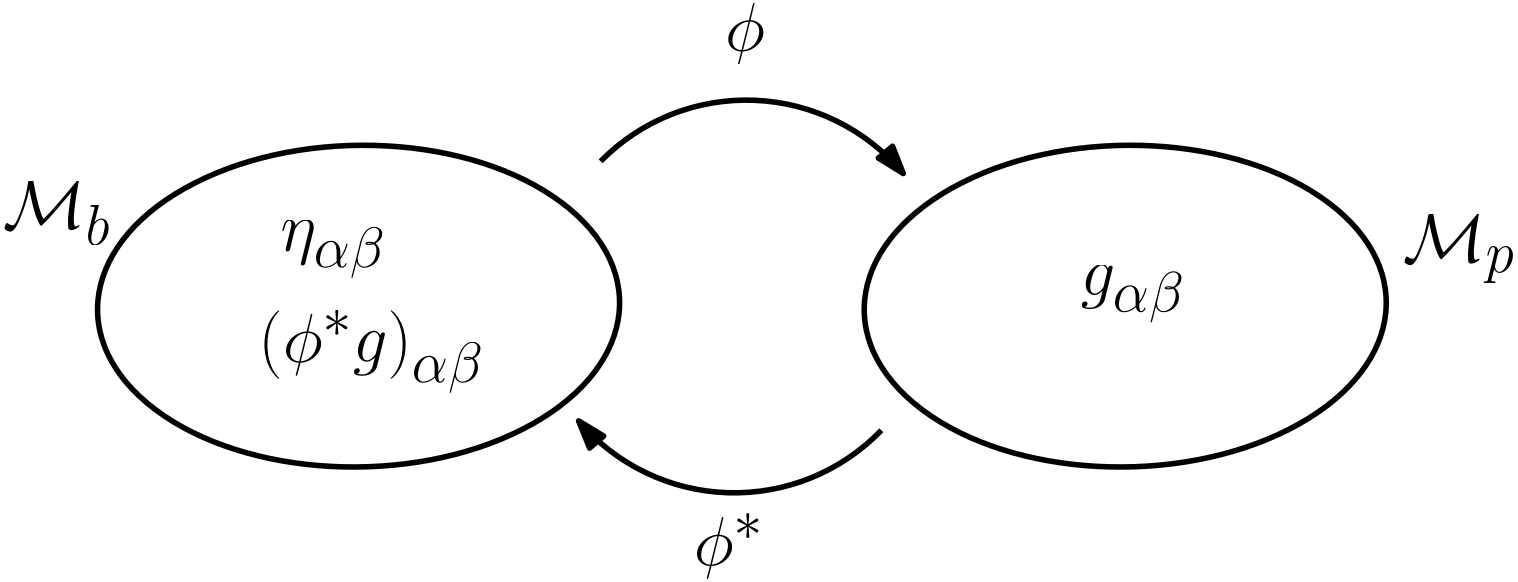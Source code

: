 <?xml version="1.0"?>
<!DOCTYPE ipe SYSTEM "ipe.dtd">
<ipe version="70206" creator="Ipe 7.2.7">
<info created="D:20180507225954" modified="D:20180507225954"/>
<bitmap id="1" width="646" height="323" length="37579" ColorSpace="DeviceRGB" Filter="FlateDecode" BitsPerComponent="8" encoding="base64">
eNrsnXlYTlv7x9/Dcbw45nk+5nme5/GYZZ6HQsgsRCTzLDOZiVCEEhmSqcgcKclcGVNSqKjj
vL/P1brOvp5fhuM4oedxf//oetrPfvaw9lr35/7uvfZa//ufSCQSiUQikUgkEolEIpFIJBKJ
RCKRSCQSiUQikUgkEolEIpFIJBKJRCKRSCQSiUQikUgkEolEIpFIJBKJRCKRSCQSiUQikUgk
EolEIpFIJBKJRCKRSCQSiUQikUgkEv1AiomJCQsLe/Xq1Z9//imlIRKJRCLRd9G7d+/c3Nx6
9OixadOmuLg4KRCRSCQSib6LAgMDTUxM0qRJY25u/ubNGykQkUgkEom+i9zd3WvUqJEqVSoh
skgkEolE30svXrywsbHJmTNn+vTprays3r59K2UiEolEItG3V3Bw8PDhw1OmTFmzZs2DBw++
e/dOykQkEolEom+vkJCQoUOH/uc//2nduvXVq1elQEQikUgk+vb6888/z5w507x58/Tp0w8Z
MgS/LGUiEolEItF3IbKdnV2OHDkKFiy4YsUK6dYlEolEItF3wTGmeOTIkalSpcqePfvkyZOf
P38uxSISiUQi0behsK+v7+zZs4cMGTJ8+HATE5NSpUqlSJEiW7ZsDRs2NDY2ZuH27dujoqKk
rEQikUgk+no4vnr16oABAwoVKgR/x48fD38hcsqUKTt37mxnZ2dpadm2bdtGjRpZW1tfuHBB
+l2LRCKRSJTkevLkyebNmwFu06ZNZ82adezYsaCgICcnp6pVq+KRR4wYERERERIS4unpiXHO
nTt33759L168KOUmEolEIlES6uHDhwsWLChZsmSuXLkmTpz47NmzP/74g+WHDh2qUqWK6tal
xgaJiYmZO3fuzz//nDdvXj5ERkZK6YlEIpFIlCQCshs3bixcuPBPP/2EQT579qz21eHDh/HI
jRs39vLyUrM+vXnzBnanSlCfPn3u3bsnBSgSiUQiUZLIx8enQ4cO4FjZ3pcvX6rlIPjAgQN1
69YdMmQIJlot1Ij8n//8p3379gEBAVKAIpFIJBIliXbu3FmoUKGff/65ZcuWZ86c0fprPX/+
fM6cOeXKlVu8eLE2nLUukbHPrq6uMmOySCQSiURJInt7+9y5c2fOnNnKykozyP9LeLg8atSo
woUL29raatiFyAA6bdq0ELlZs2bnzp2TAhSJRCKRKEl09erVTp06pUmTxtjY+Pbt29ryiIiI
hQsXYp9NTU3v37+vFuKgnZ2dy5YtC5E7d+6su75IJBKJRKJ/o2fPno0bNw7CNmrU6NSpU5od
fvLkyaRJk3LmzDl06FDtOTIIHjNmTPbs2TNlymRhYREWFiYFKBKJRCJRkujFixdz5sxJnz49
8OVDTEyMWh4cHDxkyJAyZcrY29vHxcWx5O3bt46OjqVKlQLfVapUwSzHx8dLAYpEIpFIlCSC
tvv3769WrdpPP/2kbLJa/uDBg+HDh/fo0SMkJIR/Y2NjDx8+3KJFC9hdsWLFlStXYq6l9EQi
kUgkSkLB1qVLlxYuXDhjxozdunVTryRfu3ata9euQBlk37x5c9q0aVWrVi1QoED//v09PDxC
Q0Ol3EQikUgkSlr9+eefDx8+3LZt2+jRo5s3b44RtrKy6t27d+7cuaHwxIkT+dykSZNBgwat
WrXq+vXrMqK1SCQSiURfD8qvX78OCQlxdHTs2bNnnTp1cubMmSlTpurVq7dt29bCwuLIkSN3
796NjIwUHItEIpFI9A0Ec/38/JYsWYI77tOnz9GjR729ve/du6dGuhaJRCKRSPQtdejQoZYt
Wy5YsEBALBKJRCLRd9TBgwch8uLFi6UoRCKRSCT67h550aJFUhQikUgkEn0vRUVF4Y6rVau2
du1aKQ2RSCQSib6XHjx4MGXKlGHDht26dUtKQyQSiUSi76XIyMhLly75+/vLi04ikUgkEn1H
AeL4+HjBsUgkEolEIpFIJBKJRCKRSCQSiUQikUgkEolEIpFIJBKJRCKRSCT6kfWnjrQl/0sY
J+TWrVtPnjzRlmgrf/CDSCQSiUSiL1ZwcPD69eudnZ1PnDixbNmy27dv+/v7L1my5ODBgyEh
IbNnz16xYsWVK1dYcuzYsWfPnm3atGn79u3v3r1zc3Nbu3btzZs3WbJr1y42FR0dHRkZKTNT
iEQikUiEV4WVyrG+S1BcXByQhZssDAoKCggIiEsQXz1//vzw4cMLFy6cMmXK9OnTZ82aNXXq
1MWLF9vY2PBhxowZO3futLe3nzx58ty5c/nLCuqradOmLV26dObMmfxwwYIFLOHzmjVrjhw5
4u7uzlceHh737993dXW9cOECfF+9evXJkyfZu4uLy6VLlzi2+Ph4jkGul0gkEokMVZhZEAln
w8PDN27cuGXLljdv3vABdN64cWPevHl8C5RnJOj48eP43/79+0NhVhg9ejTEZAlf4YInTJgw
Z86cy5cv83fIkCHY4XHjxnXu3HnRokUAukWLFtbW1njqAQMGgGDAPWLECAy1ra2tkZGRlZXV
jh07Ro4cycrr1q1r06YN23dwcBg8eDA0Z794akdHR1KF2NhYbPW9e/dID+TyiUQikUjvFBIS
smfPnjNnzsTExJw6dQoEv3371sfHR5lZkDp//nzYBwfxueAPeoJj/vLt5s2bN2zYYGxsbGJi
AkmdnJxGjRqFzwXWFhYWzs7OrNa6dWu2gLFlIWjG/5qamrKEb+EyS44dO8a+oDCbMjc3x2hj
h9kImzpw4AD/Dhw4kF+xO77l8FgZ9LO79evX8xWkZsvjx4+/e/fuiRMnxo4dy6+AMhab08FB
y4NpkUgkEiU3vXz5MiIi4o8//nj06JGvr++TJ0/wv3v37h06dChW1M3NbdasWdAWC7xy5UrM
7OrVqyEmZtbGxgbTOmnSJJC3fPlyOMgSVgZ/+xMEXuEp3ATKbArU4lsxvDhZAMoPQTbrz5w5
E6qy3NLScvr06WQCkJdvt23bhn0eNmwYe4fyOHF8sbe3N0nCrVu32CMemayAJXFxcRwee4fg
gHjTpk0c4cSJE9kCv1q1ahU5w5EjRzgXfkVWwJIHDx4EBQU9fvxYKoBIJBKJvpewh/EJevfu
3dOnT+EXYMX/rlu3rnnz5iAMkg4aNIjldnZ2cBZKnj59GlsKapWZBZH79u3jXyCLdV27di34
5oeAFZICbiMjo+7du7NZmwRBW9w0fnZxglgBx7plyxa2wE63b9+uHiLjnSGm4iY79fT0PHv2
rK2tLSBm42wHLl+/fl0d/7Vr12AuW37z5g1LgPLVq1eXLVvG1s6fP8/xQGeWgGyO9s6dO5xO
r169yBDYMqfg5eWF0+fI2RRcvnnzJmmJeGeRSCQSfUvhhVesWAHdoBJIXbJkydatW8ePHw/g
QDB/R48ePX/+fP6CThcXF75atGgRKwNNMAcZsZn8CmuM82XhoUOH4DVf8RnyYl0hHeDD3gL3
o0eP9u3bF1LD4g4dOgBcaI5NXr9+/cWLF9kC4MbMAnE2cuXKFZYA6ODgYI4Kw4sFZgmwDggI
wDJDWFw8m4WnGHl+i2ePjY09ePAgS86dO3f48GEOmOUK8ewd9LMFyA6OOWwHBwd+yKlxUmyH
JWQFmG7+sg7emR1RRFJPRCKRSJTkAli+vr7ADiOJGcSfQl5ghL2FQdCQz1hIgIUttbe3x5PC
Sv6FbqyjqIdNxn7iVXHTTk5Ou3fvjoyMZAXIHhISwhIIfvz48SNHjrDk4cOHQM3Pz8/DwwOL
CuWtEmRpaQnr2TLeFlzCXHCpemLDU5bDaxZyeEATLk+dOnXu3Ln8kC1wVOyF4+QnWGCW8BWA
hvXqhSk2SLbAb1VHMrbJOrhm1oe2nNrdu3fZAutAYQ6D5ZcvX2azrq6u9+/f55D44Y0bN9ga
HzjxqKiot2/fvn79Wrpti0QikeiLBU3AInyBLNhMdVuYJbBpyJAhirxYTvCKVcTVshps6tSp
E/YZbEG6M2fO4Itxvqy2f//+nj17sgUIC+xYMzAwcPny5VDs2bNnu3btGjt2LIxmU3hPdUMb
ruE33d3dJ0yYwL6gJ2TfuXMnG4S5+Nw9e/bMnDkTDwsiu3fvfuzYMXIDVgbKV69eVfe62Ui/
fv2gMx/YAkjlV+AY7LK79u3bczB8bteu3apVqzi23r17m5mZsU11R51Nde3albO7dOkSeQI5
A7kHGcKgQYNYRz1xDg8PZyGmnnWw7Zy4i4sLNO/YsSP7PX/+PD9nubwELRKJRKJ/JPWCMH/h
KQ4RM4jNBHOADBavWbNGPbcFMVMSBEOhEigEWHwL1/gV+FY3k3HEYHf8+PFYafWKk3ocjOCg
o6MjIINZwBF/ylf8VV4Yro0ZM4Z/T5w4cfLkSYVjQMw6/IrEgEN9/vw5TpztsJCDXLhwIWTk
APr27QvBb9++DfdBNvtlHX4bEBAA38kKWA0nzgbVkfATTC5nwalxFvxEvXvFNjlslrN9+M4p
85cDg7b8xQWzTZIH0g+8uXphip/wLUfLDyk6Ns4JsndOhIPBRx88ePDQoUNSzUQikUj0Cb15
8wa7B+zOnj0LsECweucIHmEJ8X3K+YJjOAj+QA/gg57wFBMNocAQznfZsmV8C0n5LcwKDg4G
efPnzweR0I2F+OsVCWJ3eF6wxe4AFijHVG7ZsgUmsh0OA5PLXvitOhLVy5oVQJs65rCwMHaK
n2XvOHcgyMHgZNkUHhYza25uzk4nTZrENrHAuHWWqJeahw8fzl9YycqHDx/mt3xFaqE6hENV
Vma/HBJnwS5YgW9ZhwMmD8FoQ1uOnDWhPHkFCYmFhQUZCFvmmDkSUhFWPnDgACuQYLAd6wT5
+vq+fv1aqpxIJBKJPqhnz55tTtCxY8ewmRAENweOMchAsGfPnsAF4wxw1dtJyj57eXlBQ9bB
fsI+gMXKwAhHCZTBOmwCuwB3xIgRkBqTCMiwk5cvX+ZbYM0S2Aen2AJ+lgOAmKzJt7hjkoFh
w4YBPkwr+2Ud1r9+/bqWRdy7d4+Fbm5up0+fXpcgvnVwcADlEHD16tWmpqb8hc5NmjSByxC8
devWoJPjhLywErzyleq23aNHD9bH8wJTToof9unTh01hzEeOHNmxY0d+rjqhcajwmkIAryQq
JiYm8BoTTc7AdsgB2MuCBQtYmY1bWlqyKTVWCQRn7zdu3OCHnCwum7zi31y4qKgoyoSkQm6M
i0Qikf7qyZMnV65c4S+u89SpU7hgOzs7iKxGwYKkgBWsgEhQgqPEC6tuS+r2L5DCAMImwMTP
wRYOEVPJmgAOLGKocaxqCwAOMCmQsQXW51dq7CyYCyuvXr2KPwVSfDVu3Dh+8vz5c8DNchxl
QEAAn6Ojo1n48uVL3bPg24iIiLi4uAcPHty5cwcwwTg/P7+nT5+yBFKHhITcunUL9sFBPsMv
zppvseFYaVdXVw6V01HvSnNUUHVmgjDCHA9pA1+RWnDufGtvb68GGOEsyEzUaZI/kDOoPuSc
Dp9ZDayzhGJRnczZFKkFe+cEKVhyHmdnZ/Wi9Bf3zSaPOnfunEpj3r59K1VaJBKJ9EiQC2tJ
9I6MjATBQAfHCgoxvGALUijO4vjAEITFFEMTsAWm1Qu5AAUPCGEhL44SiOOU1fNTfJ+6yQza
sLfgCZ8LXvkW6wrC2B0Ixm7Pnj07MDCQ3bH9CxcuQFI1WCXEDA8PB51QVXe+py+bv0l30ig1
nrbuB4TBBGoUyPnz5zkw9s5Rce5gDl7jo8k9+Fe9W433h7yc/pkzZ8AoK9y9exdzCvT5oMqK
c8EyUzKPHz/GUOP91X377t27U4agmWIkBYLpffv2pUzgtbGxMZeAggLWiZKNTys2NpaUgOvF
cYaGhnJeUr1FIpFIj3Tx4kUoQ/zv06ePubn52rVrASiIVN2r8HTQBBYDDnithq5S3aXgsnpU
2rNnT4ACf/k5S1QXLBwoTG/fvr0aD1PdvMVl4xNZgieNj48HuAAL1Pr7+8NuCII3hGXJASUx
MTHQmYNUuUpMgoC1p6cnxRUUFITTJ53gX+hM4ZCE8Jf8BK9N+sHna9euccqUJM4Xf002cvv2
bWhOsUBMch5sNathnymQY8eOUWIQHI6rMbdZfvPmTXKDzzxgCo1LxpVSferYqbxjJRKJRHoh
4AIfoQBhH1iAWtUlCeCqOZKABYEdf8cSfO6iRYtUz2HWGT16tBovS824xA9Zh5/wGbOs1lF9
pPkVhhH+sq/79++DYDwgSxLNa6wvExZDvYiIiOfPnwPKy5cve3h4UIwYZOjMmdrY2ABcoExp
YJkxy9u3b6dw1LvMBw4c4CdkNapr+tYEgWYozK9APGmJg4MDpKasKCXWVzNFqrkttPsY0dHR
7x8Yq7148YJ9qde+SKvIozg26TAmEolEyVxPnjzZu3evus/s7e0NMlTfY6wuJou/agqG/fv3
Qw38GgRR7/ayGoa3X79+8Hr27NmDBg0C1q6uriwEx3Z2dixhZRcXFz5g1oAX1hKavHz5Uk2q
yAeWGEAZci4gkkQCRJJs4PEVVUlUcM0UZp8+fShGfGu7du1IUfiWEqOoMdFLly5VL3GzArlN
eHi4GpDEz8+PQuvbty+ZEiVPqULVQ4cOjRs3jpV9fHxIeHbs2PHBC8p+yQSw2Dh3NYAJuyOn
knvXIpFIlKyk7r4S3onnGDHs28iRI1XcBrI4uGvXrqle08B08ODBwHfVqlWdOnWCHbt27VKT
H50/f57l48ePhxcwAnDDHX4Ci2/duoUvw6Ox5evXr7MjNggmfpDi1Ty+ovPjx4/DwsJIVBYl
iOyFcqO0KRyKmnKDv2rkMUjNEltbW5IfSo/VKExWANMsVwORQWFWtrS0pORZhyWYaN1eWwEB
AVCb3akbGmpQMvIiNzc39vjq1Sup/yKRSJR89ODBAycnJ9hK8O/Vq5eNjc2RI0cI10AW53Xg
wIGTJ0+yAhS2t7cH1oR0wI2DPn78OHDhhxs2bDh48KAisvLOrBkYGAidFSCCg4Nh8evXr6WL
r1JsbCx0pkxUuqKG8sa3mpqaqoE3R4wYAT3JiFjo7u7OwlGjRlHmWGzyHNy0s7Pz/PnzLSws
Vq5cOXr0aMwvWZN6Y/rEiRMRERFqR1evXuUqcKWAOKuxjrr7wTXl0ty4cUOuhUgkEiUTgcib
N2+qsbauXLmCLzMzM8NVEcAJ9VFRUSAAz6te4B0yZAj2Snk3IIvDUj2Qla3GrGHcYMTFixfZ
ZlBQ0IsXL54/fy63Rj/hnePj4x89eqTet6LAL1y4sHz5csqZ0qbYKUzyIpA9ePBgUiP18tfi
xYsxyyQ/np6eXI6OHTtyOciL1ItUyk1jje/evcu127t3L9xXE0xv3rx5wIAB0P/YsWNcRBY+
e/ZMuniJRCJRclBMTAyWds6cOa6urnixgQMHbt++HRtlYmKCKcPnErT5i2Xr0KEDHk2NycxX
165d043kOGU17wP4uHz5MozmW2ygzDb4mSJpefz4MUnOH3/8QSYDmtU0lHBz8uTJAJRL0L9/
f2Dq4ODAhZg0adLChQu5TKwJlLl2FD7WGIMMxIE7/6rhtcE0l5jrtW3bNvKl1atXswLbIfva
smULF5fdSfmLRCLR99KbN2+io6PhpoeHB44MO0a4JtQTrjds2LBx40a8GP7L29t7586duOOj
R4+am5tDZ9YfM2bMzJkzQXCiQZ/w2jjiD/b1Ff1T3blzh+QHjPr4+MDT8PBwTDTJ0qFDhyAp
PAXHp06dwgJDXtZZs2aN6pJta2sLxLlk0NbJycnLywtzzZIHDx6QaGG9HR0dhw8fbm1t/fz5
c647l9Xf35/cScpcJBKJvr1ev369e/duIvbJkycHDBighnYcO3bs9OnTQ0NDFy9ejKtSzzSJ
/E+fPsWC4cguXrwIqbFprMCa2GrtSaUoyRUfH09uozpsx8TE4KBZ8urVKxcXFwwy1069bqYm
fISwcNbV1XXcuHFcHcg7cuRISM1V5gPXEe+sbmVjqLmCNjY27u7uXFY4fu7cOWwyV/YfDTYi
EolEon8pQvquXbssLCyIxhhe3C7BGdqamZmp+ZLUkJX4L76CuZAXZE+bNo0lWC2ozWqEfSsr
K8yyYbympF+6efMmLpgrOGXKFPW21OrVq6EztOXCAVaupqWlJcjes2ePg4MDRpsrBbiPHTvm
5uZ25syZnTt3bt68ee/evSxn4e3bt/kXsyzvJotEItG3UWxsrLe3N+5pxowZBHBsEbQleqtZ
G5RBxnPNmzePYE6onzhxopphEEar95FHjx5N6L527ZqdnR1OTZ4Rfy/vDF65WFwp+Fu7dm2u
ZkBAANeIS3b16tXx48djmQ8dOkQqtXz58qCgINYk74qIiODKss6pU6dANuuru9YsOX/+/KNH
j6T3nUgkEn0DRUdH+/v7w9lWrVqBYIwSYRyru3btWuI2ERuvBH/xwkR74vyQIUP4q2wyPySe
Y8F8fHyePXsGiPkr96u/o96+fevr67t+/Xo15zIemWu3a9cuTLGai5mrRvq0Zs2a7du38y/f
rlixQg2kxqXkw9y5c11dXVeuXGllZUUdAOJsRK6pSCQSfQNdvnzZzMxs4MCBathkDO+VK1fU
aNKbNm3CJQ0bNszZ2RkPRYgmkqunjUuWLGEJEfv06dO4MHmPOPkoLi5OTVD18uVL8iuwS7q1
YMECa2trhWCuqeI1f7HDGzZs4JryLZd+0qRJrKDuXbMaFQAcs5B1AgMDpWxFIpHo68nLy8vS
0hJTvGrVKvBKKHZxcTly5Ajh2snJib/4pnXr1mGK+Refdfz48VOnTqkRrRE/j4qKkmJMtnr1
6hUp07hx4/r166emrrCwsLC1tR06dCiX+9ixY+bm5phi9aa5es1Z9R+4d+/e0qVLycHUS1Is
PHHihJSnSCQSfSW9e/fOzs6uffv27u7uUBgrRIi+f/8+donQzRITE5Ply5ffuHFj7NixLAkL
C8M0EdLxX/Hx8WoqRnlenMz1+vXr69evc+EGDBgwffr0+fPnDx482NHREV/cq1cv/vX09ATK
JGaQmnUwziCYykAaBo63bdtGwnb06FF+cu7cOSlPkUgkSnLFxsZie3FPS5YsAbhEY39/f5gb
ExNDHJ4xY8bIkSOXLVs2ceLEadOm7d27V93VPHToEDY5MjJSClCPiEyitX37di6iGuAatp49
e5bruGvXLg8Pj8DAQKAMrDHCeGR1G8TFxQVTfOfOHSqDmroCQJOJSXmKRCJR0urZs2fE5ylT
puB84SzMXb9+PbH35cuX0BY0q+mEZs2axd+pU6c6ODiomPzw4UOssfhiPboNEhoaumrVqjVr
1jx48ADmDhs2zM3NbdSoUXZ2dvfv31ePmCMiIjDLXbt2PXjwoJqugtxs9erVVI+goKA9e/b0
6NGDCvD5Ey6LRCKR6DPl6+s7YMAArDEuuEOHDvv379+wYUP79u0xTTCXKE1YhsJGRkZz5871
8fHBQW/ZsoUoLaMc65ewwBMnTty2bRsJGHglB1PPi6Gtvb09lpmM68CBA2q8cdBsZmbG1WeJ
6m+PmyZVA+isT23ZuXOnFKlIJBIlrcAukZaQS4i2srLCH6kJhojPBGonJydcM9aYKA2pcUmY
qeDgYCk3PdLLly8vX76MEQamly5dCggIIPtauXLljh07Nm7cGBgYeO3aNS7usWPHnjx5whUH
2RcvXlQjprq7u/PXxcWFZEx1/Lt+/TqkXrJkiZrWWYpXJBKJkkpY3UePHuF8zc3NVc9brBMR
mPA7Z84cIjPWGByfPn0aEMtTY30UFMYLz5s3D/jCZezt7du31eyNx48fV08i7t69C6bXrFmj
RgjhW664elsqPDycX7Gap6enGuxLTSxiY2PDV1K8IpFIlIT6448/cMoEZFNTU6IxYblnz55w
+dy5cwsWLBgzZoyfn190dDSGSMZr0i/Fx8efOnWKC7pnz561a9euX78e+OKC8b9TpkyZkSDY
ql5DVm8oqxFg+AuU+QuLsdLgmPSM3Ex9pQYYYZvy8EIkEom+hu7fv7969Wo8Mt5n796948aN
IwJ7eXldvnxZQKyPevXqlY+PD2Alp/Lw8MDYjhw5EihzcSdMmABScc3qZWTyLhMTk3kJMjIy
wgUvX77czMxs4cKF0Lx///6TJ0/ev38/mzI3N6eSsEEY7e3traa3lqIWiUSipBUW+Pbt21u3
bj1x4kRUVJSbmxuhG2ssONZTvXjxQo3rgv/t2rUr2MXtguAlS5ZAUiA7duxYcGxqaso6x48f
t7S0ZImnp6d6T3njxo3w19rampUxyFAYu71q1ap+/frBa4DO+n5+fvIgQyQSib6G1MzFr1+/
hsIvX76Ey9J1R38VFxd3P0EPHjw4evTo+fPnT548CZQdHR3XrVvn4OAwe/ZsAI1rhstLly7d
s2ePevdcDao5cODAuXPn4qxtbW23bdsG0MH0smXLNm/eDKnxyHzLEryz3LgWiUQikegz7378
8ccfb968ef78eURExJ07d1xcXK5cuQKmJ02axGc1YOaZM2ecnZ3NzMxANr7Yzs7Oy8vLzc0N
48xyvPOIESMg9YkTJ7DJU6ZM4QPWe/To0U+ePJFCFolEIpHon0q7ExIZGXns2LHVq1cDZYA7
a9asmTNn+vr6rlixAuCePn0aXzxnzhw/P7/ly5dbWVkB6A0bNgwZMmTJkiWqA9ipU6ew2FBb
SlUkEolEon+jly9f3rt3LywsLCoq6tChQ4cPH4bXZ8+ehbYTJ06cOnUqCGbh1q1bN2/e7Orq
umnTJhsbGzV1FJ/37du3cePGvXv3hoSESGGKRCKRSPTv9e7du9cJ+vPPP2NiYo4cOTJ58mRn
Z+eDBw9aWlryAYM8dOhQLDO+2NjYmIUsURM4BgcHQ3YpQ5FIJBKJklyRkZF3794NDw/HPvv5
+e3fv9/Ozg6PvGbNGjUEOg561apVly5dwll7enrKpNgikUgkEn0DPX78+M6dOzjoo0ePTp06
FeNsb29vY2Pj7e09f/58AO3r6yulJBKJRCLR19afCeJDRETEvXv3Xrx4ERoaev369WXLlo0a
NQrjbG5uvmTJEqgtZSUSiUQi0TdWfHz87du34fKlS5fU3Nk3btyQYhGJRN9Gb9++DQsLe/Cl
ev78+R9//KE2FRcXJzPMigxDr1+/vnv3Lt45OjpaSkMkEn09hYeHnz592iVBy5cv79atW/0v
Vc+ePVetWqU2tWLFCjXvsMv/17lz56TbqkgkEol+TEHAoKCgixcvAtwhf8ksQXwAwdWqVSuV
oAIFCqRJk+Y/X6q0adMWLFhQbYoPuXLlKlasWKn/r9q1a/fu3dvGxobjUUMgcmyPHz+OiYmR
KyUSfY6ioqKCEqS1IO2D9vnUqVPbt29fsmSJaua6mjx58sGDB7U1P7aFiIgIKWqR6N/ozz//
9Pf3X7du3Zq/tHLlyuHDh9etW7dq1ar58+dP/55AcIoUKf7zrZQyZUrAnTdvXo6n7l9q3br1
hAkTONqjR4++fv1arqNIlEgvXrzw8PBQLRqq1v07VahQoWjRovny5Xu/yWfLlq1MmTJ/uwUT
ExM1o7Sbm1toaKhcApHoc/zvvXv37ty5c+vWLScnJ/Lh5s2b//bbbwX/ErY3U6ZMn8NKmio/
LPKvhTVOlSrVf//73xw5cmTMmPFzds36RAmOtnr16jjogQkivff19Q0LC5OrLPpBFBMT8+jR
I9qyg4MD2B2oo+7du1erVk216M9sVv9Sv/76Kzk8e6xUqVLnzp1NE8SRjBs3Tg1i9urVK7lk
IpFSdHT06dOnR48eXa9evdoJKlGiBFT95ZdfPrPF5c6du3379kMTNGzYsMWLF586derMvxat
derUqTNnzty9e7etre3Q/y/scNasWT/hoPHs6RJEeg+ge/XqxYGpx9My4L/I8Fqxl5fXqr80
adIkGkitWrWKFStGW06nI9oFreM/30MpUqQgwdaOJHPmzCVLlvz999/Nzc21I1+7du358+dl
JjXRj6M3b948fPjw6NGjU6ZM6devX48ePaBwlixZfvrpp08ALnv27CUSVKdOHQsLi006gnF+
fn7Bf+n58+dJ0qA4zqdPn4aGhsbGxkZGRgb/f125cgVSr1u3DjtfqlSpEn8pZ86cHzwFIkDe
vHnxBeXLl8c+b9++PTAw8PHjx/Hx8VIlRHqnuLg4Wgd1+PLly4BMteICf4nWmipVqk+Y1t9+
+63Ee6pYsSKGWjXqzQna9A81b948IyOj97ecJ0+ejx0PsYXgox05B1a/fn0c9MaNG2/cuMEJ
Pnv2TC63yPAE186ePbts2TIrK6u2bduWK1eOZps2bVqy1p9//vn9ZlKhQgUM78iRI0eMGMFP
duzYwc+9vb19fHwePXoUrSPQ+e1z2nfv3rHf169fBwUFnTt37uxf2rlzp6WlZcuWLTNkyPBT
gt5P1IlIRYsWrVmzZseOHffs2SNQFumL1AgkAQEBCxcu7Ny5My64atWqgOyDrVjpJx1hmfv0
6bNo0SIPDw/vBJ3V0cWLF2lN0f9CZOMcm+421V6cnZ1nzJjRrl27XLly6R7PBw+YE6GFFipU
qGaCSDYAPQ7i1atX4p1F+i7aiL+//4kTJ6ZNm4a9zZ8/PyB+/450pkyZSpYsWaZMGUiNhbSz
szt+/DhWNCRBT5480Zc3KGNiYjha0gYnJ6etCQLQ1atXz5079/ttnzhGQs7J3r59GxsutUWU
PBUeHk59Hj58eJ8ENWnSJG/evNTej7ngdOnSQTQIaGNjs1VH7u7ud+7c0X3f/5vdlwsNDb12
7Zqrq6t9gtTxTJkypVGjRoSdIkWKkEJ/7M0LGi+JR5cuXTj3yZMnX7p0SaqESO9y6bCwsH37
9pmamsKj8uXL58yZUzeLJkFNkSAaAo1i1apVJLTnE0Sbhb9xcXH6e/rKQccm6PHjx5cvX1be
efDgwTRt3eQ8TZo0RIOGDRsOGzaMJISzljxclEyasJrwEar279+/RIkSNNX/JijRHWDqMw18
yJAh5n+Jnxw5cuTGjRsRERGxOvq+jZpWyRnpHg+Y9vX1JebQ9FasWMGRjxgxAuOQMmXKRA6a
JalTp+bcs2XLZmRkNHfu3LVr15J4S2vVu8j87Nmzq1ev3rx5MyoqilSTz4GBgS9evPjb5kAm
SVJ39S9Rcx4+fJj8K8DLly9pxbNnz27bti3t9IOZZ548eYYOHbojQXv37r1w4cLfFoi+ixwD
NAcFBZ0+fXrixIlkKaVKlcqSJYvW3jNlylStWrVu3bqBZopFen+JvheICVmwZs2aNd27d69d
uzZ2OH369ImaMHjKnz9/hQoVatWqNWbMmJMnTwYHBz/8SwQ6/cqo8eyEII48JCSE8IV9JkBV
rFiREyRYJaKzcs0FCxasV6/eggULALrKPaTyJH9hlOzt7bFFmKBBgwZhGNXdj0OHDn36h/Hx
8bt27VKPaZT4vHDhwm98t+cf5R63bt3auHHjyJEja9asqV4d0n1BmM8FChSgjVtYWJBe3rt3
702CyFqT7Ul9pbavbmt7eXlZW1vrtneVh5PDFC1atEePHosXLybQ/VCFI0oOIYtWrF5QwhLq
9oumCf/888/AqEOHDnPmzHFxcbl48eKVK1cAmSH1haDFxcTEkGBcTJCTk9OUKVNat25NzpzI
O/Mv7bdy5cp169YlvHt4eCSHEXcJxVwO/mqfOaPPsXJqZV2pjRhY+MURb9u2bfjw4dRwZRjL
lCnj4ODw6R/ijrFLimjUgeLFi1tZWRHGk2ERhYWFUW/JqJs2bVqoUKHMmTPrtuLs2bNXqVKl
efPmM2bMOHr06M2bNx89ekQ6Knd7uJQPHjwg7yJPo4goOt2bgapvNoGR605Lx1wbXusQJR8R
fgErNW3atGlly5ZN5Ap/+eUXskRzc3PwdPjw4evXr9Pqf5Dx3qFzaGjo1atXXV1dt2zZYmZm
RsN8v7tmxowZacXjx48/ceLEd/TLkZGR+B3yhzFjxnCx5s+f37lzZ9Knv53tKy4ujliEW+yc
oI4dO/bs2XPv3r0G6YliY2O9vb3btm2rLl+5cuV27tz56VK1tbXFUWo3iPr37//48ePkZpdg
BISdOHEiWSL5hu5jYqBMLs2VpQ5funTJ39//2bNn0qk4kUhLaO/379+niPbt29e1a9c0adJQ
jFo8pKVny5aNCsNXBw8e/NHuJ4i+QQ2kVRKgjh071r17d1icM2dOlVGrUenq169vaWk5b968
/fv3k0BSA1n/B0yniXUwi9ZKbgzppk6dOnLkyOrVqye6h5A1a9aqVauSYwNBVvv2Q4S9fv36
wIEDo0aN+v333/FxWHiyKSMjo7/tjebr60uQ+eUv5c+f38TExMvLy1AvKE65b9++6sIVKVIE
4FK3P4ZjOzu7ChUqaI6J1Iv0LFm1ArgQEhKifHGOHDkSZYwlS5bEEbu7uwcEBMh4OJ8poiJ5
C1zeuHFjv3798uXLl+jRVcWKFfv06bN7924pK1FStWJPT88hQ4a0a9cOjqRLl07dkSOXrlWr
1ujRo52dnS9evIgXCA8Pp35Kiem6ZvKTc+fOWVtbN2jQgHCdPXt2jcsZMmTIlSsXiTTgZp2H
Dx9+y8whKipKBWeIrA6pVatWnyayelRRqFAh7R2QwYMH47YMeChggm3Pnj218yWJevr06QdT
1jNnzjRv3lzXbzZr1uzy5cvJ51zu3bu3YsWKTp064Yt1b7QWLVqU6zht2rSdO3fiiD/z4YVI
tzVhQGgFlDAJNp4Fw6Lrl9OnT0/qS7Zjb29PQJASE32ZCNpubm4TJ04k1IAPWrHm9fBHRKcr
V65QwXCF8qzk0w2WMI67PHv27JQpUxLFQxosuU2lSpWGDh1KAMeCfct4ePjw4Zo1a6ojadGi
BYnBJ3Ds4uJSt25d7aVU0rPk5gGTVlRsQqiu6+natesHO9NikBcuXEi6lTlzZvXQOXXq1D16
9Lh9+3Yy8cVc6DFjxuTPn193cqVMmTKRJZJU+/j4kD2KL06SPDwwMNDBwQG/TGlrr5lgZMB0
w4YN165de/36dZnPQvSPRPO8cOHC0qVLq1evni1btkStuHz58tS3U6dOSS79T9GMET5x4sTi
xYtJcjS/rEQwr1GjRv/+/cmCvtmTu6NHj9auXVsdABFj/vz5HxvSwdPTs2XLlrpvl0Ocv33u
rNfy8/PjHLGQXBeVh6gb0YlWCwoKWr58eZ06dRo0aGBtbV25cmXWhOMLFiz47nP8UZG4cL16
9SpTpoxufSNhILmytbXF2qvu09I8k0pERRoRpbp7927qD/m2lsTC5SJFijRu3Hj16tUytIjo
c3Tr1i1nZ2fV66NAgQK6d+GoV/Xr16cVnz59+u7du/oyGk9ya61wOSIi4sqVK1u3bsWe4I51
/TJttl69epARHHyDfJ6rqWXy7N3c3PyD2fvz589nz55NbqZGh1ArkzwY9i04UiNA1qZNm82b
Nzdt2pSzpgQoB9113r59u2/fvlq1auXJk8fCwmL79u38hDULFiy4atWq73v8pApz584li/j1
11+1OpYxY0ZaMWdx+fJloCB3t75q+7p58+bx48fnzZtXunRp3ammChcubGpqSrIkpST6hC8m
thgbG5coUSJRrw98Ma14zpw5tOIXL15Iv8Ek8cuvXr2CaPb29s2aNUvkXwjv8O7kyZOg8Osd
w40bN/r27Ys1BjTq3hpmilwr0WphYWEkaa1atapZs2bnzp0VwQkp5PmG3W2As65WrdrkyZMv
XLhAyaiGMHXqVN11njx5YmVlxfUaNGgQmer06dPTpk1LuvL7779/4hHA19bLly8PHjyoDJr2
cnHKlCkx++RgnA7X9Fve4CK9XLBgwaQE7dy5U2V9JDPe3t6UJ3ng2LFjLS0t165d+371M4AM
nNJ2dXWlCqmGptpahgwZMMsTJkzgK4moIl1FRUXt37+fClOqVKlEUx9CB+WLv30r/kGET8Ev
48JAHoWv3eDKnDkzODAzMzt69OhXuqm4bdu2QoUKAVmCoXpnh0w+0Su3xBPqBqED6BA9oHCR
IkXUq0C7du0y4OsSHR0NIOrUqbN+/fpr1651795dXZRp06bprnbgwIHatWvjdwICAq5evdq1
a1c15jlLwOJ3yfSCg4OXLFlSvXp1XWucK1euPn36cCm/cUbN8ZDGm5iYkBtkSxD1jdSFeGJt
bY1/r1ixYps2bdQQQ7/99tuoUaMM8lEIfvn27dtbt24lTdJ9Py5r1qzdunWjNOTJskilcBcv
Xhw6dCihWHWi1vXF9erVmzt3LrwQX/y1oxbR29/fH18zevRo7QYFpgZGly9ffuLEiYGBgUm+
X/BatGjRWbNm7dmzB/qzR2LFunXrdNd59OjRmDFjIBGsIZnn8PCAHBge0LDvuQUFBY0cOZLE
gyiKEQYfmBpdIhNj3d3dW7ZsCU0gXVxcHMkMeYsa9JiC+sYPZ2nLsbGxp06d6tu3b/78+VXv
Qa4U1alTp04cmxp3+tsnnAsXLgS15Da1atWiZKhjBBxSTQ6STG/79u2+vr7Hjx8fNGgQ3xYv
Xpzs1FAr1atXr0jbqFfUJd3cu0GDBvJkWaTaL8k/8NX66lNPqC3UkFWrVp0/f1588beMqPHx
8Xfv3iUiNWvWTHuCz6XJnj27kZGRo6NjEg4jDEEWL14MUI4cOYLRq1q1qnr6iSXUXc3FxaVG
jRpdunQ5e/YsmXzHjh3VRJkkCVFRUYZ6Lcg/8XFcBQBhZ2cXGho6ffp0siOCJx/UOjdv3hw8
eHCRIkWwddevX+fyceGULSW9gdG6j2ifPXvm5eV1OEF4xq9BRjKEbdu2VahQQRvMlipEQ96x
YweH+r16fRBhhg8fvnz5ckhEkRobG5MqkCQULly4f//+sFh18KbmkwpSwjjlZcuWGXAz50zv
3btHckvl0a4UZULSMmDAAAN+tV/0Cb1+/ZqwQNpfsWJFbUj53Llz169ff+zYsQQTmo/44u/o
l7EMxLGaNWtqz5exDwRbcBAQEJAkPbGpAB06dGjVqpWa4JLPhAVdIhPhqQYDBw5s3rw51Oao
SNLU5HTp0qWbPXu2AadqJKt4FuUu/f393759u2XLlnz58v33v//t0aPHrVu3lCMmirZr144V
4B0LcXkktClSpGjdujVFp7tBT09PSrhMmTJ169ZdsWJFkt+iDAkJsbW1xYdqqXWxYsXGjx9P
RfqOt0OfPHlCjSWkqOHp8IBTp07Voo2NjY1WhVQ+gzWgkMG3wefe1B8aMjWhYcOG2iUD0Py7
YcOGbz9kkOg7ispw5cqVoUOHEnC0ykDA79u3L0nsw4cPZWax5EAEYiyJdOfOnUmZlF/mb65c
uczMzEiZcD3/kvtubm7Vq1dv2rQpFx2m9OnTB5qAGAKC5gFHjx5doEABExMTPkOlmTNnqiMh
VfjbORf0WmQj8IJGgf9Vg3Tt3buXwqG9kLWePHnSz8+vZ8+e2bJls7S0VMjDDNarV48VcubM
CYYSvdsbHh6+e/duchtASQknba5LVVHvuWvvphUqVGjBggWPHj36vq81PXjwAMOr5XgakanS
VCqQpAupH4fImlnG9Rw4cKBx48a6/XaA8tatW2UgkR9EJPNEht9//123cy+hhhZN1NXruU0N
8lYGUWvnzp1GRkbaTeysWbOWKlUK63rmzJkv7jtEKJgxYwZ1oFevXuyC7cyaNYsUnSSND1FR
USCbCEnFgDvYPapNcHDw4MGD1RAx3bp1wxIacMnDDsqnYsWK2pDde/bsAXnqjvTs2bNNTU2L
Fy/eu3fvwMBA8EpxHTx4UHsTeenSpe/bIl9fX8qtRIkSdnZ2SYtjMKcNok5I57CXLFnywbHF
vrHIB8gKtCMhSyGp4yCpwFu2bEl0q4di+aGIrLVxLy+vMWPGaEPn/frrr7Vq1SJtkwFbfgQc
Ozo6ElJottp9kg4dOjg7O8u0nsnZr507dw6zpoig9QapXbu2ra3tlz3MDQsLw/+yESIk24cX
K1euJB6mSpUKamCZ8YB8oHqQqimfhWGvVKkSHjBPnjz4LwN+iIwIkg0aNGjduvX169fVEvJY
1UWWMuEDRVemTBkgoh4WU56UJF9RPlWqVHFxcXmfTRs3bqTosNjHjh1LQhMKjnPnzq1udhHM
e/To4enpyfEkw1K9c+cOmQzHWaFCBTKcRBVy2rRp6dKlg8iG/Rz5fb19+5a8ZcWKFeotBpVW
AWhra2vSLQmABozjXbt21ahRQ3XCTJEiRdGiRS0tLS9evPjdRxYSfVpxcXFnz54dPny4Nqa0
uoldtmzZtWvXfoFTDg8PJy0vX768NgD+qlWrIDKbbdu2LRkaTplvu3btSvVQ0MGqqzReTUpo
2CNLuLm5lS5dmqLQng4cOHAAZ6cVPhdi/vz5z549U98SUc3NzVXf5j59+rz/HBAiL168OEuW
LOPHj0+SZIaLDvc7duyoeneroT/69euHE0+2UzXt379fDZRBvcUa6H5F9W7RogWlV7duXQ8P
jx+wjVOXKB/Vc1KbOIB8mKYqAdDAhAO6dOnSuHHjKleurLrcg2Mc1vbt24kkcqdaXxIqrCth
P1euXGnTptW6aMJHnPI/fW8Cm1avXj3YERQUlIjIOHHStvz580PkTZs2KYP85MmTSZMmqT75
fAueDLioX716tW7dOvg7ePBgGohaiFsZMWKEVuzA+sqVK9pPHj9+PHbsWNWyBg4c+H6Ky89J
qBo2bHjmzBm2eejQIXKhvXv3Xrhw4cse9Z46dapp06ba8La4Y65mcsYxwhEUKFCAENSyZUvK
QVseGxu7Y8eOEiVKcCLqMf2PGaUpB6oEOYnqg01bI0rL5BSGJx8fn969e2fNmlU9i1RBldbx
XUYwEH2xCLYA9OjRo8OGDVP0/GKnvHnz5nz58g0aNEi7vblixQrV6/7nBOG8pk2bpj3LCAwM
JOCDGxBAVpA8b4omlYKDg0ePHl28ePHly5drcy+S86hnoKhWrVrkJLrYJcOhTale6JTP+0R2
d3evUqUKDujEiRMzZsyAO6THxYoVg6pOTk5fcIR4ba0OKHd87dq15Ixj8pCJEyeSOYAbshfd
h6ShoaHW1tZULVJNMzOzRHcY3r17R+E/fPhQ9yckqCwhz9Fy0aioqPv379+9e/fOnTs0k6dP
n2qpzvXr12fNmjVv3jz1klpyrnucDkaJ6qFeo+MvUCY/TMLXHkXfN4afPXu2Z8+e2khcyh2T
nxv2c0DDvqY3b94kIOfNm1f1s1JOeeXKlZ/ZbKEMrMEFww7tntjp06fV0M0qZ2vTps2lS5e0
8MUeSeoUcQDTB29ZEwAhtapXfCausnG9e4GOUwOvDRo0aN68ue4wmKqvl5qPA3zojm6qsYZv
4TL+9/3ycXV1xQOWLl2aYuTaAWg7OzssM3ky5fmPjvDevXsTJkzQhseEy6ampv7+/sm8qKFh
r169qFrly5dPNNrb48ePx4wZw7lUr17dzc1Nt/T4jJs2NjYmmdm3b59uCtS+fftGjRqRi6ol
fn5+o0aN6tChA3vhKgwdOtTX11d95eHhgfGkxEgyk/+cGrRiqlDbtm21OUCpNqtXr5bQZwCi
qk+aNEl747hQoULYItJ76cWn1yL2QgFnZ2etDzZ/a9as+f60RB+UGs66Tp06Li4umqvCdqle
N8oDEv00o6c6EqtJG98ncmxsrJeXF4iHSj169FBDME2ZMqVly5adOnXikJKzcdMV6QfYJRiq
N84ohB07dlAs6uYDfxctWpQ9e3YTExOYSAlwFUg5rl69Onv27AIFCqi+VXny5IG5aqJhLZ/B
r6kBRqpVq4bfgZ6UCW0Qd6yeHWDuPvMg2aONjU2uXLk0dzxgwABgl/wzH4ipRiKFrYkGr6as
yDH4qkmTJokGAyd7VM9TuCjUW205noJohrk4evSoWsIFIqvkkhHi2BSw1m6MHzlypGrVqmXL
luVbvUgRSWtPnDjBKWv3wUhj1qxZo17rFumpoqOjt23bRj3UcDxv3jzavszZZBgChTgFcmnV
cz59+vQg9XMG2/T09GzWrBluQvdJ6IMHD8zMzBRzMXG6dlu9RqoGWcU8Hj9+XPfWX1xcHIiB
OOXKlStYsOC4ceNYGTQD6FatWhEJIYj2tDo5Sw36gR9RXabxvMWLFyep2L9/v8qCTp061a5d
O9ihEhJs8sqVKytVqgSFtff6U6ZMyc/V2KSaHbt9+/bAgQPVyCGASYMCNAfHI0eO/MxBPChG
9ojd08a5BcfJ3x1rRO7WrRuHDZe1p/NKFy5coGT4qnHjxmfPnk10UZYtW0bdw//q2ts9e/YU
LlyYq6MLd/Kchw8fUnsVkQG0RuT69evTOj4/8/nuN2rIhw8fPtymTRt1ezNVqlScgmEPAmDY
IgO3t7evUqWK6spVpEgRAqMMBWNgotna2dmpLjFAIVu2bFBVd+CF9wUF+vXrh8nq37+/7pD+
EFkN64cHvHbtmsZc0Lx27dqSJUsqClSuXHnp0qUgRtdakhvgqTHROXPmnDt3LlkBro3ox+e8
efMSNnXRn5zDIC6MJNZeR5yXFvMpCm9vbx8fHy0j4rP9h8RGIIsGSraAcaMNAhftcT98YU28
z5QpUz7zCNXtdJUakTDw2dHRUV+eC9y6dWvMmDHUVXNz80TvSmNdc+fOjRMk4Uk01pl6cT5N
mjTkLdrNFoBuaWmZNWtW6nAiuBPiIDKbIlNVV4r6iaGuU6fOnDlz9KsXKzF8165dXGV1k5Pr
DqCPHj0qfXH1UW5ubtWqVVMvOlF1qcCCY4NUSEiIik7a2ImE/Q+ORh4dHb1169batWvjrfBr
ODt8BN5WveDDtytWrKhQocLChQtVk3/8+PHy5cubN2+OGdHGJ0mbNi1G+Pfff8ek6O6CLbO8
UKFCmzZtUkvevn0LmEA5YUSjWDIXMT/m/wvsasgD2ZyUFg/VWIgxH5G2Gr8iimJwSIRog1qh
4W3VqF+JJpP6mKKiorhAahRTdbPi4MGDX3WyziTPHslMLl26xN9ETNmyZUvmzJlz5MhBbUx0
u8DLy4taSq1ev3699qyElM/Y2JiFa9as0breaUS2sLDIkiXL5MmT1bM5UqMhQ4ZgsfVxyGgS
Eq6yuoGgoMy50DAl7umXsCcjRoxQb0ZgnRo3bixTYxuq4AWOddy4cWoQttSpU+PFVq5c+b51
Ai4HDhzAp4wePRqfov6uW7dO3VKGFNgTW1tbraqAdQcHB9Y3///ihxMnTsSv6RKZ2FipUiXg
or2pgQ+aMGECMURzKz+mgOasWbPIgoCC7vN3FxeXsmXLtmrVSvc9oE/n2BUrViTHpkUDI5Il
w3hXIiAgwMTEhHrbsmXLRPdSoK2jo2Px4sVJCy9fvqxlOOfOnSPNe/+l5v8ldOKqWbNm0aJF
N2zYwJoAGovdqVOn06dP6+l0h2RiZLnaTSo+2NvbS9zTI0VGRi5evFgN40P7bdiwobOzs0y+
adhQvnPnDlBWThn/W69ePQJ4IvugvUWCHj16pD6AXW01kB0eHq5VFQxjRESEtr4m9a8uDnA9
gwcPxjiDaQ06oFn1sSHDxxn9sFfn1KlTdevWBSvEVVU4FOyFCxcwyBUqVCAF+pzxee7duzd8
+HD1BIq/AwYM0LXb+l4++H2CFbY3keWnCmF4cRbwVxs8jVpKoeGCNSL/mSC1PklghgwZOnbs
SIugkFUnbQKg/g6CxKmpt91VX4W0adP27dv3a8zNKvpKl8/Ly6tp06bq8uXNm3fBggXSs/oH
ccr4WSKVarYg8pv1YwG4RkZGatIK3XAKkTNmzIin/pGHOCA1qlKlSo8ePdTTAYBy48YNS0tL
fC64+ZySIWWCKeBb4bhJkyZHjx41mLlgTp48ScZCvOrXr1+igW6CgoKGDh3KWVO7tI7WT548
AU9gmtql7t+yhcmTJ3t6ep45c6ZZs2ZkpKampmfPnmUFtunt7a3vAZDWTVQns+Xqq7lZOV+Z
TFkvdO3aNRMTEzXkC8GQOvkvJwkS6VGz1d5RUrOH2NjYfIPnjIS7JUuW5MuXT7fzdlRU1IYN
G0qVKsVCHx+fH7YvyosXLxYtWlSgQAFa4sOHD9W75AClXLlyo0aNunv37ucMRvro0aPx48er
eZ3YFJfVkG55nThxAiKD0f79++tShpTj+PHjqmM5dlgN3KpexCPDgcjdunXDOD99+nTmzJmq
OyJ2u379+jCrU6dO27ZtmzVrlru7u768fPdpRUdHr1u3Ln/+/Nr7iYcOHZIZ+vTiqhGK1VWj
cpJLG0aFFH2OCGgbN24k2qt3GGvXrv0NhruMiIjA62XLlo3AqJGClL5ly5alS5emQv7Io6Zz
7thbXC1FUadOnd9//71x48bGxsY7d+5ULzV/zjVdv369GlEcbHXs2FG3o7sBZCzz58/HO5Qp
U8be3l43c6NezZ49+9cE5c6du2HDhhhDNVv36NGjqXKUSa9evfjcs2dPDw8P9V58o0aNKKiq
VauytZCQEENKXagw5HLqJli6dOmoCYneFBMlN5F+k2eq/tVFixZdvny53Nn40aSm11F1QA1X
qM2G8PXSAByckZGR9t4Ke1y2bBn0UXMx/MiZPOcOdC5durRp0yYrKytra+uFCxdi5UieP7NY
1J1Y1de9WLFiZDiGdMMBYh4+fBjUbtiwIdFDFk9PTyhcokSJ6dOnr127lgqWK1euwoULm5ub
k5NcuHChQ4cOmTNnJtWZNm0ahUzys2XLlkqVKlFcW7duffz4sYFVPLwVlaFNmzbqiWTFihUT
zZ8lSlYi3962bZsyyClTpjQxMXnw4IHc1vjR9Pbt29OnTxO+8FO03GrVqrm6un7VanDu3LlW
rVrVqlWLHT19+hRLiHPByKxYsSI5TNGbHPTHH3+8fPnyaYLCw8Nxc5//w71796p+tqlTp+7a
tavWwclgotarV69CQ0NxxIkyjUOHDgEd8Hr+/PmoqChfX98DBw4cO3YMcKsBNPz8/Pbv33/8
+PHg4GCW8HNIzQrXrl2jtA0y9KknRMomZ8iQgUxY5iZItqIedu/eXeXSJIq7d+/WuyGFRUnl
OzAdatDjjBkzzp079+vNnMi+sMN58uQpUKCAsbExNrBPnz6jR4/28PD42t78R/DXJFdkO+o1
RkqYaJz8h2VOqnNXb3tx+mp4auowJpGYpqE20RL+8hkuG/A8oZzjhQsX1JDXamaoI0eOSEtJ
hiJjXLdunZrRPl26dEOHDpWprn9kR0Y+Vr58edXpetq0aV8vN1PDXAALcoArV64EBASQGeJZ
ZFihJPGPdnZ2mTNnVne9unTpkmg4aANWWFjYzJkzsYEtW7ZMNIrXDy5KRo0BriY9WbRokZRJ
MtTNmzf79eunnh6qPhLSoetH9lZ37twxMzPDWxHJ69Sp4+zs/Pl3Sv+RLl++bGRkBP2dnJzk
EUmSX8dNmzapKaXUtMs/yIj0pCJYvxo1amAD1UjgUhk0vXnzxtHRsXTp0tSKLFmyzJo1S+6F
JkNxjQoXLqxyadD88OFDAztBPBeU2bBhw9ixY62trd3d3V8niBgldux9vX37lrJS90zgMnT+
SvdMfHx8unbtSpW7d++eFHvSSg32lTZtWi5itmzZpk+fnmjIF0MViCHBK1q0aMmSJdetWyfD
KSTK027cuGFqapo6dWosWOfOnf39/aVYkpVevHgxe/ZsNUVIlSpVMEQGljVdvHhxyJAh9evX
b9q0acuWLVu0aNGsWbMmCerSpcvevXulDrwvNSesurvVp0+f4ODgrxEcSI0aNWpkbGwcGBgo
uXrSytvbW413gRo3buzl5fWD3IVQo1Tt3r17z549ejRw97e0ySQqakbOAgUKLFq0SJKW5NZy
4ZSavB5IfeYwufqiCxcudO/eHRzPnTv32LFjfn5+nO/AgQM5319++aVIkSLalOWiRA5r0qRJ
aliJypUru7i4JO32nz596uDg0L59eyIDYaFDhw6bNm36kcfmSvKo6+joqHpZ58yZc8aMGT/U
QLhAOSYmRsb+/Zh27NiRN29eNewAfll6USYrwSnlhiBUjx49DOb9CDzXuXPnOKM8efKMGDEi
KChI3aAODw8fN26cuiFArmh4t+iTKqadPHkSb0VBZc6cecGCBUm7/ejo6Fu3bmHcjifI09Pz
xo0bkqsnYcJjZWWlelkXLFhw5cqVUiYiTbt27SpUqJB2B0zm9UtWgffIkSO1atXi0uTIkWPO
nDkGM0QSMR+OZMiQoVSpUrp91cLCwsaOHcv5qoGUk+RW3rt370jII/5SVFSUATyz8/f3V3PE
p0qVqmvXrteuXUvaivdHgtTYhuqzdO5KKj169Gj06NEq5ELkVatWSZmINN29exdrrKpH3759
xSMnH0VGRs6ePVtNaZ0zZ87FixcbzKlhuKZMmZIiRYoKFSrojk7z/PlzCwsLdYted2qDLxYu
e+PGjTCr5l9q3rz5+vXr9d3xaUT+6aefqlSpsm/fPmkvekRkc3NzIbLog1LPpFT16N69u7zr
mnyEYVS3cFHjxo2ThFDJRJjWqVOnKiLv3r1bLcQpu7u7169fP23atMOGDfuXk3fj6W7fvg3f
GzZsiO9elqCRI0eWLl26TJkyQPkrvTT0jYmMEmU1omQuNcORunb58+dfvny5lInog0QuXry4
nZ2dlEkyUXh4uDKMyMTExJAeKGBRra2t8Xe6RL5169bgwYPTpUsHMbdt2/YvX7tmF4sWLapY
sSIUPn/+fGSCsCdkAmqKeb0epE6IrKdS0x6pR1FkpC1atPiRJ5gWfZrIOXLkWLhwoZRJMtHD
hw+HDx+uLo2pqakhvSwQFxe3f//+GjVqAN8NGzbgGu7fvw9AS5QoUa1atTVr1vzLk2X7R44c
wW537drVz89P1w7b2tpC5KFDh0ZFRelvAQYGBvbt21d1whci6xeRt27dqo3WRbuW4YtFQmS9
kIuLC8BSl2bAgAFYZkOKSwBx165djRs3Llq0KBSuXLlyqVKlCFDnzp2LiIj498AaOHBgnjx5
rKysXrx4ofvV6tWrFZH1OhLGxMSQWuTLl0+IrHe6cOFCy5YtFZGNjY3DwsKkTESaiFczZ85U
XfGFyMlKW7ZsUa+KGySRb9++PWvWrN9//93MzGxdghwdHQMCAj49GMWbN2+IYA8fPvy0w/Xx
8Wnfvj35zPbt23U3yPaxlqlSpdJ3j4wcHBxIZoTIeqcHDx6MHDlS9corV64c1V7KRKQpPj7+
xIkTTZo0ESILkb+lxVPzCuGOd+zY8SpBLPw0ju/cubNgwYIWLVpUrVoVjjs5OakXtGHr+fPn
3d3dtVEsIHLnzp3btGmDH9Glub29PfyqWLHi+vXr9f1VMiGynuqH6mtNi7506RLN9tChQ3Lp
P0evX78mOqlhcoXIQuRvVuvU209ZsmRp2bLltm3bgOknbiOTN549exZ7W6JEid69e69Zs2bw
4MGlSpXq3r27t7d3YGDg8OHD27Vr5+Hh8b+EF5C9vLzwyBMnTnz69OnJkydnz56NWQb9jRs3
rly58tKlSzHaej2zW1xc3MaNG1WzFSLrHZF/nPeR1UxPhQsXtrS0lGEzP0cRERHW1tZq7t3s
2bPPnz9fykSI/LUVHR09derUn376CSinTZv2t99+q1WrFsbh4sWLH5wl9smTJ5MmTWrYsOHa
tWvv3bsHu69evTpw4EAsNqhV8wYOGTJEFRF2m2rMNvnr7Oxcs2ZNUk3+LVSoEFvAWhrAk7s7
d+4MGjQoderUQmS9U2hoKHhSITdPnjz4x2QyM3JkZOT9+/cT9bv4mPPF8xKUdu7c+bGhY2ik
bC0oKMjR0bFOnTo0z8ePH8fGxpKQ8OHLTjkmJobffs4R6q/IW7ASKuw3a9aMkChNJpkIE5Q1
a1Z1aQi/tBfDOC/VnPv06TN+/HgbG5tWrVplypRJ+eUaNWqQUYObRIZ669atZcuWNTU11WAa
EhIyatSoSpUqQWR7e/suXbocPHhQBYcTJ040aNAgY8aMc+fOvX37tpOTk32CMCb16tXDaCso
67VHlref9Pr+xoULF3r06PFLgqi6N27c+O5HRYo7ePDgxo0bb968+W9XvnnzJo2R6DR58uSP
EXn//v00Q1YIDg62tbWFMrRrmiFZMXQOCAj4goM8f/58//79rays/uVgBcncrdjZ2akHUsQr
opk0mWQiqp+xsXHu3LnVqJLe3t4GcFIgctmyZbT9devWPX36NCIignC0adMmcInPLV68uHof
Svch7+nTp1u2bFmiRInVq1dr8zOC1GnTppUqVap3795AFtPB1tRXMBpHXKVKFVdX1/j4eDYV
nSBaMTvFMmOWgbVez0irS+SKFSvKJFn6JRziihUr1FwhefPmJS/9vhOPgmMy5Pr169M2Pyc9
IKMmD0yXLh2c/RiRqaKQt1q1aiNGjKCBs+WhQ4dilmvVqrVw4cIvu4NNG6flli9f3sjIaNeu
XXo9yM/H9PLlS+qGujuaJ0+epUuXSntJJgIlR44cadGiRcqUKeEy1dgAaiC5sYmJie6sGbRo
KiG4JIXmHEkOabPOzs7aT27dukVCXrJkSYis3ewCtfv27QOv+GuybpCk9Qpjy927dy9WrNiW
LVsS7Z29YMyJJPxQr7uaREZGUlY5c+ak2WbIkMHCwkLGv9UjUec9PDyohGoSmWHDhn3Hpq3h
GANLhvy3I/OwDilE9uzZP03kt2/fPnjwgEYKlznTwoULN2vWbNu2bZA6NDT0y+5Q8Su2Sbsm
Re/cuTNHbnh148WLF3gN9VAjW7Zs8+bNk/aSfPT69etFixZlyZKFC9ShQwdfX199PyM3N7fK
lSvj7xLdmlZh6v79+4MGDcqRI8eSJUu05adOnWrcuHGTJk1Onjyp25DDw8PBa9q0aUeNGqX7
aInPEyZMqF69Ovt6v0WvXLkSiBcsWBC/rNchffv27UWKFNGmvDfsh2uGJ6o6qFLvQH3H/PDK
lSt9+/alfcHKz3wfUPVhICKRObu7u38iaQwMDPT29p4zZ069evUqVqzIXnDKJNj/pq7ShEng
16xZg0knETW829chISFDhw5Vt79IY/Q6TBmkNm3aBKHUZBPUbX2fV9TR0RGO9OzZk4j0/rdB
QUE0durhxo0btYUEq6pVq7Zq1ery5cuJ2iYJJI2dsKCbqJNFE+tI+z84pS9tOXPmzHny5NHr
WfAIRISjX3/9NUWKFHXq1CH3+PSLY6LkJu2tZBV4v8tU4GT4xsbG+fLlGzdu3Oe/nn/79u3+
/ftz2EZGRh+7xc3ZkSUCTZqnevVp165dtP1OnTpVq1Zt6tSp2jOmL67/M2fOxNcTHg1sVrJ9
+/aVLl1aVQyKi9KWxpKstGHDBtW/i9hrAONaQNV27dp9cLoiWhmtGG87Y8YM3dQX3LA+RNYd
ARiDvGfPHowzlTZRLxFnZ+eyZcvWrVtXvQylq3v37gHr//73v40aNcJ662kZxsfHc46UCfYq
Xbp0lpaW+l4rfkCBpIkTJ/7yyy807bRp05qamn4wgfx6io2NJe/Nmzfvb7/9tnr16s+/OUMz
bN++ferUqaF5cHDwB1fDBZNj1K5dmwQb7sPiESNG4McdHBy6dOmydOnSfzliHtn4/v37gTst
3dbW1mAeKKux+JQFK1OmjL29vQFMHWtgcnJyKl68uDY5F0zR69PB469atapYsWKNGze2s7O7
8pfOnDkDiGvVqtWvX7/z58/r5r2nT59u1qwZoWP8+PF8xcr8nT9/Plv4LUH8END7+/uHhYVR
pVW/CFDVunXr3bt3q+7Z7Pfq1atjxozJmTMneTv5gP7ebaCRzps3T/ULSp8+/Zw5c6SZ6J3i
4uKotL17906VKhWZlZpd5VvavcDAQNrazz//DF5v3rz5+YeNR8iSJUuRIkXg+Md4ATHJmXHQ
ISEh7Gjw4MEEMRjNQiLYFz9HTmTVBw4cSCvAp+j7nUNNXIgBAwZQJVRH62PHjsm85MlNVGAq
Hm1Wm5xLr68RBw8isb04Ozhb9i9VrFiRZnvkyJH79+8nGk3r1atXc+fOzZQpE6lj6dKlWblt
27Zg6MCBAxYWFvgL+Fu+fPmxY8fevXuXIEDqXqBAAeIM2ydudO7cecqUKZRhjRo1smfPXr9+
fVdXV71uwn5+fl27dlVVQhFZmq2eZlbLly9XNhmyEIq/2VNR6j88zZ07Nw2KkPL5RozGO3ny
5JQpU5IJk1p/zrMSHx8fnHKPHj3c3d3/dn2OBN994cIFfvXo0aNPr7l169aCBQuWK1eOD3r9
6oQShXPy5Ek1fiaZkpGRUaLndKJk0mwdHBxKlSqlmq2JiQnc0feTevPmDcHn3Llz+//SoUOH
rl+//rHIEBQUdPjwYW1lb29vWivgpiiAO0v4e+3atdjYWIxwp06doPamTZtw09jnpk2bQuHa
tWvjqUEzLV2vcaxuNqo+XWnSpCHfkDEE9Dc7xQTVqVNHJVdqGPZvk1xFRkZOnz49RYoUtAsP
D49P7xQ3amtrC4itrKxIG4oVK8YBE4uqVas2cuRItsNZfJr+tFOcBan1J1Z79uyZk5PTiBEj
mjdvTp5Ajk3dnpagBQsWeHl5fdBREg9Tp07dpUsXf39/fa8PXJR58+ZlyJCBypAlSxaClQGk
GQbZbGkyNFvVLbNEiRIE5H85d3DyyQnjdPSJG1l8pbumlmnrbkH9HC6TjXfv3h2zzBJSej6w
EF8ZGBhIq9f3HlB37twxNTVV97WIjevXr08mIz6JvkBAitRRDQdBftW/f/9v8zSZ/c6aNYud
Elg+zdNbt26NGjUqb968RJ6uXbv26dOHWqcgiMEn+1WdqDdv3vxvjpx2umjRoipVqrRp04YP
5Od79uyhnmdLEH587ty57/+KPUJwzqJFixZk2vpeGbgQJEjqASVpiUycnWz1/PlzKn/hwoXV
24ukhR/sqCyCttTqVq1akc8bao8IIiRRUfX0a9CgwafDqSj5y93dvWrVqirfxhtu27btG+xU
dbD8NJFfvHjh4uKCUa1Zs6aFhYWrqyt1z97eHi8Pkc3NzYlLLNm/fz90LlCgwKBBg7RBBv6R
QkNDFy9eTHwDrCdPnmSzOI7w8HBra2uOMFeuXEQ8T0/P938YEhKiZpA3gNEmHz9+zPlmypRJ
vVYzY8YMmTg7Odtk7Y0DVLJkSdqFFMv7iomJmT9/Pvn8BzNqAxARb9q0aeXKlaMa/PrrrxMn
TpRe1vouZQ/VVNfY5AEDBnz6+WmSaO/everBx8eIHBkZuW7durJly4JaNSCeuhVz4MABiJw7
d24bGxt1VwpwT506VfVy4Sf/NBNmfaIZLrhgwYKUg9aHhANQm6W2s8IHZ2rTiJwjR47Zs2fr
bxJO2a5fv57ARZr9888/N27cmIui18P8/gg2ecqUKWnTplXVD+Lo+2SCX0N3797t169funTp
Zs6caZD5xsaNG0uVKqUmmGjSpMnp06flouu7CLwBAQHGxsZEY2wyEPwG77zs2rUL1H6MyK9e
vdq8eTOZf8qUKRs1aqQ7fq8ictOmTbV5TlmZ5qZu3+Eanjx58k9hhEFOlSpViRIltmzZoj3R
xiHiE9ls+fLlOdoP/lYjMj8fMWKEnoZEKgCFaWRkpLoTZMmSZfLkyZ9+5i767oqPj/f39wc3
VHuqX4UKFWi2MijE+0S2s7OjgRvGGOCJdOvWLe3NiDx58mAKZHo7wxBU2rp1Kz5R9d7EFa5Z
s+ar7tHJyekTRL5+/Xrv3r3BcdasWa2trXV7QkLkKlWqmJiYaG8ia+hEPXr0+KdEjo2NxRpr
RNaW379/38zMDMMI/T82dADHMGzYMEVkPugpkTmLcePGpU+fXt34ouQNoJfaDwLlHTt2qHeT
qYE0iqCgICmWRJHtxYsXERERBjkEPcmGureJRyZYPXjwQO5rGVK6Rb6tuEbW3bJly3Pnzn1t
IuPKGzdunKgbMy7VwcGBlE/7VvOt4eHhc+bMqVSp0vLlyzUXr0vkatWqvT907d8SeeHCharP
qkbk0NDQuXPn5sqV69OGMTIykiPhUImHmGV9JDLHTFTXBulSHXe/77Qjon/kAXFJ6trlzJnT
wsJCoPwjiBxj586dDRo0UOPPk0gTAw2jv71ISyahZNWqVdOlSweecExdunQ5f/78VyVymjRp
jI2NE3UThb8bNmzgMIgws2bN0n0BR41oXapUKZJDbaEukUkk/unY+5CdreXNm5fNat1jSAOa
NGnCMfTq1esTvcWePn1qZWWVNm1a2oU+emQOmAtRvXp19U46Bd63b1/9HUvwBxS5k7u7O4lr
ypQpabbkkKSXEpkNXkTmjh07Ej/ViIs9evTw8fGRUUEMTDg+TKLqtqfyru7du3+lMSIcHR1V
PyLA975H9vb2btasGQcAf3XHyXz+/DkBp1ixYiNHjtTuTqsxXcuWLcsxk0V8bFzNj4ndAdYl
S5ZUrly5YcOGAwcO7NevX/369evVq8fCq1evfsIwqrefiIQ0jTFjxujXnTFwvGvXLnIwhWPU
vn172rU8QdYvvX79evHixVmyZFHvv9CgPvhegMhgdOXKlT59+qhxA2i8FStWJG7LaLcGqbCw
MFq3ejaBfvvtN937w0mo48eP16pV62PPkUNCQiAd4aVVq1ZUP93lgC9r1qxwU3v7mIUTJkzI
lCkTBIfUatDaf8qmEydO9OzZs0qVKkYJMjEx2blz54sXLz5tN7SeXZzL4cOHv+whDidy5MiR
AwcOuLm5cRj/NKP4MkVHR3OC1apVU91CSCpq1KhBYiP3q/VRvr6+nTt3Vm02Xbp0ZFa6z3pE
hiQ8grGxscIxwkTQbMPDw6VkDFK0YrznokWLChYsqLqL4D0tLCySvKdiaGgoGP0YkTkGvv35
5585jJUrV2qku3PnDiwuUaLEhg0bVJ7AAe/bt69UqVIwpXz58ljvf3rLjvVdXV0xxTVr1sQU
30oQWPwcq6j7PnKi8TRwLmyWDGHPnj1abHz48CFHbmZmxt/IyEi10MXFpXbt2pwC3r906dLj
x49nNS0ZXrZs2QeHC/uXunHjhuqmq03HyXGKO9ZTvXz5ct26dWqcH3V3a9y4cREREVIyBiYf
Hx/cccaMGdWFbty4MUFG+lcbPJQfPXpEi1YXHSxmzpy5S5cu2ttGSSJ4NG3aNLZft25d/HKi
b3FqTk5O4Im9d+3aFUTqErl3795qLkUOlaPCEZA5YOcXLlz4BVHozZs3gDh16tT58uWDhoGB
gf/I3uLl06RJ07dv30TzreN2GzVqxCkQKjUi+/n50aBy585taWmpzdGMqYfmeORu3brlyJFj
1qxZeHY1xZWy7f/X3pnH9Zj1/989m+U7t1mMGTPG7TZjGdyDmWEW+zL2bYYhOxEhpCxRSVKk
LKEUkqWFFiShKKVIJTRUkhJZi0oSpXL/no/OYz6PfjFmbjWGvJ9/fB7X51zn2s51znm9X9dy
rs2bN1dgybNy2vXMmTNr166t5Pjbb7+ltCvNxzJeQdR3VdauXave8VdvKFPT5O3USnYlROOO
a9So8fXXX2/cuJFmK89XV3qwjfjWTp06VfkNou5BgwYdO3asojaBw923bx/eEDlAjB6vVIgd
skU0+O6776LC6uNQ8fHx9DOIIIKFjUVJsdgIHPvG2jIyMp5hT1B/Ozu71157DVmnH+Oosb3u
7u5/ZugbNaIs3eC6devKXNvHuX/xxRd9+vQp/aRZXFzcsGHD1Ge2Sr86yuGkpKRMmjSJVdHK
/vvbzfRevXqRgqGuqGJ/8OCBl5cXUdD777//jxLEHVcaCO2WLVtGc9C02YEDB8o95Urpjps0
aeLg4CCXQV4dCL3QuF9++aVu3bqa+1M45YoaKxLFuXv3LuqAAqKwj1ctogJU2Nraunv37i1b
tsQtenh4GBgY1KlTB5ljGt1s0aJFjx49TExMYmNjn/mpKpR9zpw5X331Vbdu3bDJ6DJR6L/+
9a+RI0fu3r376cOXsf/169fH26alpZWZpa6l//zzzxcuXNBIf0BAACEEh+Pj41MmPy71s88+
Gzp0qObtFeR+woQJFajImierNfeOmWZPxB1XmqtbUVFR1Bn1pr/mnrI45crkjtVgIIsWLUpP
T5eSeaXIy8tDFDT3lFXUjatdvXp1RX20EVdramr6zTffuLq6Pv69EkRZjVzt5OSErcNy4uyq
VatWr149Fhk/fjzmGtWmZj7b6x4o0dmzZy0tLQkJ6LUSExNZ4bhx49Dl2rVrs60OHTr83mhd
kJCQMGbMGPUpxjI7cPPmzYULF37wwQfDhw/XfFAe002AwZrpM8u88EU4sWbNGlocs9Ro0jho
X19fVo6hJvwof1Fjz+fNm0cwIPeOKzEEXUR01KVGjRppRHnAgAEHDhyQUcpfRrKzs+kbO3fu
rHHH9E7IMU5Bntx7NaNuxMXW1lbz9LW6Y2tubl4hT/cVFxfTV2AbBw4c+HtfGmIf7ty5g/zR
z6BQuMiDBw+ePn0aUSvnR8dQc319/UGDBgUHB2Ng2RDKeOXKFSLSQ4cOaWtrv/vuu+zYE1/K
ZtPu7u4I3KhRo9QV9dKo+93YW3t7e81OosiU23vvvUeDKqPgkZGRffv2feONN1hK9ZyUjIOD
A66ZzM92Nb40RAVsukmTJmo8Abl3XLnbbOkvQylR5tSbmJg8n8+6CRUI3e+sWbNUFF29enWc
iDJEIsevcgPHhFINmjVrRtNW7zziUufPn48mln8sghMnTgwZMoTeY86cOU+33n5+ft27d1+5
cmVFvaGD1Pbu3RspxCmXmcUmTp48icP96KOPCEjKzEW4d+3a1bFjRxrI+vXry9xBZtkdO3Y0
btwYU4991qSHh4d37doVI4w4llkhIYF6FwyPjHBTqhEREVgb9q2cL/5jgVn56NGjORDNxWq2
Je64cnPr1i2iQY1T5qRTAfr16+fr6yuF87JAF2RgYEA0peT4q6++UveORY5FlKkGe/bs6dmz
p2rgiHKtWrV69eqFzyqnKOfl5cXHx5uZmbVq1Qo/+BTrjSKzA9TJijou7DkbpZt64qhc6ttP
77zzzuMCiqXt379/hw4dPD09H99hBNrOzq5q1aplvpHn4+PToEEDAhvM9X9L3v86cuTImTNn
/lvydnbbtm0//vhjGxsbPPW1a9cIeDp16sQi5bkOcOPGjWXLlrEbasxqccevVJulZhJIU+U0
p/7tt98myKT2yleiXnzoGcaNG/fee++p61r0NkTR8iiXUFqhgoKCRowYoRniCdFp3rz57Nmz
y/lp++Li4itXrhgbG9N7zJs37/ceptq7dy+Wlsi/oo4oJCSkXbt23bp1O378eJlZRUVFhw4d
YlafPn1Kv4tNV8Zu/PTTT2PGjNm/f/8T4wdaDVJOO8L4a159Ui+UUXSap69Zv5aWlpOTE9ti
nQTA33//PX+tra1Jt7CwwFOXx8aGhoayn5988on6opMa72XWrFkcjrjjV0eU161bR9ipPtpI
TSDCJPZzcXERUX4xIQK/fv16QEAAPa26d1ytWjUaMiny3rFQRjcfPHhw6tSpxYsXf/fdd6qT
f/3114nisK74vv/1o0tlVh4VFYXM/fDDD/QhT4wHVq1a1aZNG0dHx4o6ouzsbHVjd9SoUaXf
UXr48OG+ffuwqC1atFi/fn3pp7jxF4MHD6axEITQpz3xTUAML0JP70fE0rVr1+3bt7M25Bh7
8ssvv7Rv315fXx/za2hoiOympaXdunULBafPxMn27duXaSsrq7CwsGe+OB8XF0fcMmzYMDyR
Ro4JD2xtbW/evCmjcr1Sokwlj46OtrOzU7dF1KMgBNJz5syp2BEGhAqBxqunp0drVde16BZG
jx598uTJ3+tthFcc+nMC7507d3bv3r1WrVqqjRPFNWzY0MjICF1TY3c8AwhfcnLykSNHEhIS
Hp+bkpKCkCHZmtFCKiTGuHDhwpIlSzgW9LdnKQYNGoRcYmPLPAyTnp6OdeUwf0/XCEsWLFhA
yaC8CD3FUr9+/c8//5wYBnHHjNO+iAFIHDhw4NGjR+kzMcj/+c9/Pv3005kzZ5JChJyRkVH6
+xp/npycnIMHDxIwfPzxx7RoJcfVq1f/8ssvbWxsnmF8UaESUFRUhC4TBH7//felh/1p3br1
0qVL5VtRLwiFhYX79+/HDmveKAc1QIFE0cLTuXfvHmHbpEmTNDVH3Vlu2rQpivPMsTcSSd17
4o1pREpJYcV+14bOKjMzE+Pv7Ow87zeQVG9vb7aYn59f5hPwT9lDhXrKukGDBjh6/G9AQMDi
xYuNjY29vLyysrJYIUeBCzY1NUWIlexit7HqW7ZsuXbt2jMfHSE0wYyOjk6TJk00d42B6XHj
xhEJyMi3rzhEeps2bWrbtq2mbqDLRIwEilI4L4I1trS0bNeuHaaYvlS5427durm6uj6zxxFe
KQoKCjCzbm5upe8sq3eWv/76a1Rg165dZeSsnNKJif6LPjPHyu/evZv+G2jxMz/4lJqaqqur
27hxYzX0JRKMFJZeoUrBrmpcMMfFX3bgmR+hpDnPnj27ZcuWGl8M7777br9+/Yg0zp8/L5/n
E6jkd+7cwYUNGzYMIdZ8Oah58+ZLlix5fIgb4fn4YnqMlStXfv/997Vr19Z0pNWrVx8+fDiB
dG5urjxZLfwZqCdUJ2Tl9OnT2MBvv/1WI8qvv/76//3f/5GCTHh6epb/ddqXqEwOHjxI49Io
8l8K4o4vxnEPHDjwvffeo9g1QdGPP/6I6U5JSUHo5faTUPpaCuLr6+vbq1cv9awXTvmTTz7R
0tLy9/eXx72eZ1+BqeFE9OjR46OPPlIPVCsIra2trWNjY+UDi8IzoO4s44j79+/foEEDTZjH
BDLRpEkTY2PjU6dOVdQwXy8ymZmZixYtIr7VDE/9F4HZOXfunIuLS8eOHWvVqqWepIX333//
yy+/nDx5cnR0tDxQLfwexGknT56kihK5KV0mhG7atOnUqVMDAgLkBsdfzdGjR2mkBEXNmjWr
WrWqRosJjQwNDU+cOEFPIte1hPJw79691NTU0NBQCwsL3LHm2qm6v4wujxs3Dl3Gr1XiizDq
KWvC3b59+1bUAOBl4uoHDx7gi8ePH9+qVau6deuWbs6U+eDBg9Hia9euyaMgwtMrEh0+MduB
Awe6du2qaao1a9akqY4YMUL5ZbleWuHFHhcX5+DgoKWlVadOnTfffFNzXYtAWl9f383N7cqV
KxV4s08Qv0yAffr0aXzxRx99VKUU//znP1u2bNmjRw8DAwNCRM3XgSsTakSOMWPGBAUFPfOX
L36vYAMDA0eOHImpofFSmOrxDwVFraOj4+Pjc/bsWdFi4c+D7Pr5+Q0YMODDDz/UxHX45S++
+IKatnTp0lfh0tZfTU5OTkJCwvHjx5cvX45bQYtpvxotfu+99/7zn/+YmJgkJSXhayQKEioc
YjwiPU9PT8S3TZs2Gu1QXzx855131HDQpqamO3bsqEzSrD5Ty7FXoBzfunVr586dxM/t27ev
UaMGBagpT6Y7duxobW2tvlHFRiW6Fv5XUIHk5GTCuUGDBr399tulm+qnn346dOhQ2qmrq+vV
q1cJ9qSC/a8dQkZGhp2d3TfffNOoUSPCntL3i6tVq9a9e/dt27apl0albIW/tCrm5eWlp6er
57403zgo/ejX+++/36xZs4ULF0ZERBBDPtsbuJWSwsLCtLQ0imXLli30k59//jlhTOkH2oFI
Gxdjb2+flZUlD+QI5QFfRhW6cOGCi4vLwIEDNX4ZXSYIpJ3Wr1//+++/79q1KwJNfCi3OP8Q
jMbRo0eNjIzatm1br149jSPWPO+BFq9Zs4Z+j4hInr0UnqdfzszMDAsLMzc3//bbb6tWrVpG
mj/44IOGDRvS3qdPnx4cHJyfn/8Ktnc1crivr+/8EmbMmNGjRw+KpW7dutWrV9fclKe4/vnP
fyLENjY2ZE5JSZGB9YQKrIS5ubkav6w+K6O5lE3do+VSG1u3bj1t2jQzM7OAgAC5RVKG7Ozs
Xbt20YTHjh3bsmVL9QZE6fZLqdJ+XV1dz507h2qLFgt/C+r+clxc3JEjRxwdHbt166YZ70sz
WAE28IsvvujYsSOVmRpL5kpv/dLT048fP06Z4IVxH3jh90qgKEo/sqUeXFcf1CO2oS3T8Cv2
PrUglPbL6DJ+ufT9ZQ1vvvlmzZo11eOaenp6e/bsiYiIeJVfZ6bELl++TCumxLS0tFQrfvvt
t0v74k8++YSejfYbEhJC+xVfLLwgVVeNxREfH+/l5TV79uw2bdqUtswqFCeM/PTTT7/77jtt
be25c+eqe82VIBpXg5zklYAQL1q0aPDgwY0aNaIJ44Vr1KihiaVLj4T28ccfDx8+3MnJKTQ0
9NatW6xE2rLwfPzyhQsXlONTY0kBgaLmMQaqK9Jcv379hg0b9u7dmyj6xo0b1O1XwThr2jKh
i4ODQ8+ePWnFyG6ZVqze9R4xYoSfnx85ab+FhYXSfoUXDc1d5pMnT1pYWLRv3/5f//pXGTGi
MhNnEm3++9//btu2rYGBQWBgYHAJkZGRL9HIcrTcxMREdnv16tV9+vRpW0KzZs1wGdWrV6/y
JLAhNPCuXbtOnjzZ39+fCJwwRoYLEP4Wv4yOYOuOleDr6zts2LAyjzSoz8DRhFu3bv3DDz+M
GjXKw8OjzIDwlQnKhANUbblVq1bEzGWuaKknqGm/NPmYmBjar1zREl6WUDMzM5NQHLXFEav3
AqpVq1a6bivj/M477yDNDUpo3rw57tLHxycnJ+fubxDS/+2ahTtgT7KysgICAgwNDfVLGD9+
PCEHu/3RRx/Rlb1eQhk7jO/gqGnds2bNmj59+sSJE/ft23fx4kVMR35+vrwQIfzt0lxUArUx
NjbW2dnZxsZmwIABtFaNOlOlqcbUbXwi6oxrpvLPnDnTzc1NDRH/8h4+HQvtOiIiAvvAQY0b
N65FixaqLZd+CVE9sqWlpWVnZ7djx464uDh1p1jar/DSQYMlqMYyR0VFUZl1dHS++uorzbsY
j1/LxV0i0G3atPn2Nzp27GhkZBRYQkhISGpq6l+3t9nZ2SdOnAj8/2G39fT02BOcQsOGDd/5
DY4Cz/vEAyG67ty5c48ePfDC3t7eNOH09HRUWL3KJLVCeAEh7CT6pQmkpKSEh4dbWVk1a9as
9L0njWtW9R91/uabb6ZNm+bn50czOXjwIBH4i98dnTt3TrVrd3d3ImTa9RdffFGrVi3Vossc
77vvvkurpyEvXLhQPbKVl5cnV6eFlz0OLy6Bynz9+nXU2cPDw97e3tLSsmfPnkTjZXRNxeQa
1Afm/l3CZ5991rVrV73HMDY2PnDgQPazgtDPnTuX9QwZMoQg+d//P59++mnNmjXVzjx+R1hd
h+co3i2hU6dOS5cu3bt3L90awQMqLEMkCS+jcc7MzDx69CiNtG3btqpul7mXqtqpuuOsLnN1
6dKFEJR25ODgcP78+TKt7N69e8/hzVxsb05OTplNx8TE7Ny5k73CBbdv316167p166oBeUof
FH2RastEIwQbXl5esbGxNGT1pIfUDaHyQcVGmmk1NHlk69ChQ8SffUrADtNMqjyVt956q+Zj
INmI9TfPSqNGjWiDrEfzxbQ/A5m//PJLdhs1Dw4OjikhKSkpKytLjLBQOVwzjRRtVXUbeerV
q9dTGghtEzmjHdWpU6d58+ZlWlnfvn1tbW33/UZcXFxFaZz6HrparYWFBd1ImU3jguvVq8de
/eF1rfnz56u2HB8ff/PmTXHEwqsWjav3py6VQNsPCAhwcnLS19dv0qRJrd+gjT9+9awM/ygf
T1lztWrV2IfGjRtPnDjRqRQ4/aioKHY7IyODo3j0G3JahUrWSBX3799HqjZv3qzqv42NDSJL
KPv4409PbI9kq127dv3fwHrjWHUrAm1t7U6dOqnV0lTpK/5kA2/Tpo2lpaU6nP379yPreGFN
W5ZTL0jbz8/Pv3v3LtFpQkJC7G8EBgYSuw4o4YcffsARV/lroDm3a9duQCl++uknKysrOiL2
58aNG3dLQfwsYxwJr5prvnfvnqr/2dnZqampR44cwZZq2kvr1q1Lj0DyFPCq5PxnRYDzffwp
8SfSoEEDogi1q+PHj9+5c2dWVpY6HHnSUhD+ZHBeUFBA7Hq5hLNnz+7Zs8flqRgZGbVq1arO
70AgPXLkSLIhtd26dfv+++9NTU3Vgn5+fijv5VKkpaVlZmb+RVeuODS6NbaSk5Mjp1t4GSEo
pYFo2svJkye9vb1pStbW1j179ny89RFO/9514/Lw2muvIc1PbO8E1evWrVMNPDg4+NKlS2pX
r1+/TnQhZ1AQygPi+ODBg3tPBflOSkqK+x3Q3KtXr5KN8PjixYvJycm3b99WC7Lm53nbiN4s
PDx86tSpGzZskDMrVAKKioru379PU1IO+vHWd+jQIWNj40EltGvXrjzXu5DgNm3aqFXp6emp
lxoeR731rxq4vPsvCMJTPLL6xPySJUvwFDdu3FDp+fn5dC+Wlpb0aYcPHzY3Nz9x4kReXh4Z
xE0LLzXqeldaCcilv7//tmfF19c3NjZWrermzZvyWRZBEMoP+rtr165ly5bFxMSoYYRx7suX
L580adKmTZt27NgxYsQIfDR5SNyyZYuUmFA5KC4upvLnPSvylVJBEP4ip7x3714tLS0LC4sL
Fy5giufPn3/u3Dn+zp07NzAwcPDgwWPHjiXP4sWL169fn5KSgq1mLiY6Kipq0aJFBw4cYC6J
165dkyIVBEEQhGfjzp07dnZ2gwYN2rBhg4uLCypsamoaEBCwdevWOXPmeHl5YZZJXLVq1cKF
CxFr/LKzs/OsWbP49fDwQJEtLS2trKxIYZGkpKScnJxjx475+fkh2QkJCeHh4XJNTxAEQRD+
kOTk5JUrV9rb22/cuHHUqFGrV69GYdHi06dPr1mzZsKECd7e3u7u7thk0pcvXz516tSgoKDN
mzePHz/e0dExJCRk+vTp5EegcdMLFizYv3+/gYHBwIEDkfIVK1Yw9+DBg4g1v1LagiAIgvB7
5OfnR0VFTZ48WVdXF0eM4M6bNw9vi/gipm5ubr/88ouWlhZ2GLUlJTExETc9fPjwAwcOINZj
xoyxtbUlM5KNUqPC5EfKAwMDJ02ahFKj2l26dDExManEH+4RBEEQhIoS5bi4OIR14sSJNjY2
pqam5ubmERERpOjo6GCf165di1lGkbHJaCtuF8HFU2Oosc8zZ85EeXfv3r2lhODg4KNHj8bG
xvr7+5OBbPv27Tt16pQM7ykIgiAIf0hRUVF4eLi6FxwSEoLVDQsL27ZtGwqbWALpSO3+/fsR
X1dXVwwyc/HIycnJq1atsrCwQNOx2NHR0bdu3cIj//zzz9u3b1+5ciVSnpqaqoYHlHIWBEEQ
hD/k/v37oaGhGF709OrVqw4ODujsmTNn1G3lqKgo3O6iRYtSUlJWrFgxduzYmJgYnDKzNm/e
jI+ePXt2QkICSm1oaLhhwwZPT099fX3sNmuQJ7sqMWo4jjt37khRCIIgVKAiHz58GBU2Nzff
sWNHbGwswoo644gXL168sAQzMzNcM9YYE33o0CFklwxqFnqNuWZB3PSJEydYfN68efPnzz97
9qy440qMj4/PiBEj9uzZI0UhCIJQUTx8+BCzExwcjLwaGRklJia6ublhgSMjI48cOTJr1qz1
69evXLmyf//+CDcGedq0afji6OjomSWEhYXx19HRMS0tDX89bNgwdQc5KChIyraSkZWVlZGR
QUhmaGhIwLZ79+6pU6cuW7bs9u3bUjiCIAjlBycbHx+vdDYhIWHt2rVY46ioKCcnJ3QWXd65
c6exsbHyyCSqQQhXrFihPDIqHBgY6O7ujhBv3rx51apVeG1fX9/c3Fwp28pUSQoLC5OSkgjP
qAxr1qzZunXr0qVLqQBUjJSUFLkeIgiCUCGgnvSro0aNwh2vW7cOdcYyr169WldXl3R63Rkz
ZqDRTE+cOBG1RZr19PSWlUDKgQMHvLy8pkyZYmdnxyw0ncxSqpWJ0NBQ9Pfo0aOc3EmTJhHC
qavWxGCnTp2ihjg7O0spCYIgVIgDunHjhomJiba2Np2tvb096owXxh0PGzbMwsIC5zt27NiQ
kBC8MClKcxFu9ZB2nz595s+fv3///smTJ3ft2hVZlzeeKg2JiYk4YktLyx07dhCS4ZFdXFxQ
58OHD1NDqDOmpqbW1taI8vbt2+/evSslJgiCUE6KioouXbqE8iKp06dP37Rp07hx4xYsWHDw
4EEjIyPEFyuEISIRmabvxT7b2tra2Ngg4nv27HFycho5cuTKlStjY2MzMjKkPCtHnHb16tUj
R45s2LBh3bp1u3btMjAwoEoQj02dOpXYzNfXl6qyaNGiwMBAY2NjKoN8JkwQBKFCKC4ujouL
c3BwoI/F8y5evBgrRE9rWgLGeffu3VZWVl5eXqgzEswsMzMzzBE5nZ2d6aJR6vDwcPV9nMLC
Qrm3+FJHaJxHKsOYMWMiIiI4s+raCFWCqCwyMhK/PGTIEM47ZxxdpiYwERUVxXmX0hMEQSg/
Dx8+xOZs3Lhx/Pjx0dHR9LFIsxqSS0dHJywsLDQ0VF2pPnfuHMZ55syZmOhBgwbNmzcvJSUF
l0R3ffLkSTKw4K1bt6RIX1Lc3NxwxFQAQq+xY8du2rQpKCgIa0wYhl+meri6uu7bt09XV9fI
yOjQoUP8km3nzp0XL16U0hMEQSg/9+/fR2ERVjpkR0dHOtjLly97eHisXr0aa4zsMmvv3r3b
tm2ztLS0sLDATS9btoyeWT1ljXD7+fmxIHKsZuGmpVRfFrC3+fn5mZmZnGtTU1MrK6vFixej
yPzlzHJCFyxYoK6fkEgdYC51YMWKFdQWb29vf39/YjDWICUpCIJQfoqKiq5fv47NoVv29PRE
grFCZmZmaGtcXJydnR0dMhNo9OjRo21tbZcsWbJw4cJLly4FBwebmJgEBARgkDHOCDeddufO
nXfs2CGl+rLg7u6ufDHnfdasWTdu3FCB1pUrVzDInF80l5M+ZsyYxMTEjRs3du3aFaUOCwtD
o6knhHNyn0IQBKECKS6BrvXu3bt45CFDhmCHUWdjY+PAwMCQkBC66N27d0dHR+vr6xsaGoaG
hmKKcdb00vTP9vb2kZGRLi4uRkZG9N5z585l8ZiYGHz0pk2b5CXlF5Njx46hsJxua2trzqm6
AEIARvR16NChlStXHjhw4Ny5c+vWrcM7E4YRmG3dupXzjnZv2LDh7Nmz6enpUoyCIAh/Bbdu
3aKXprNFf3FGSLC3t/f+/fvXr1+vp6e3dOnS7du3z5kzB8HFF+Ok6L3putFc1UXTpeO2sMmo
tra2NnPp4VkqKirqzJkz8vDPi0NBQQFS6+vr6+Pjc/r06aNHj6ogCszMzDhfu3btWrhwIaeY
OoBYo8gINCd327Zt+OIZM2YQhslTfIIgCH8dWB4EdPjw4V5eXubm5tOmTUtNTcVGkeLn54fU
Dhw4EJ1dvnz5mDFjgoODmf7pp5/IQJdOZqXLgwcPRqOZO2XKFLr38+fPs87p06dfvXr14cOH
9+/fz8vLk578b1HhxMRE9DQoKOjGjRucX85XRkYGRpgzGxkZaWxsTLgVHh4+e/Zs5iYlJXl6
enKinZ2dbWxsJkyYgHaj1EyfOnVKPjYhCILwl4Lroa9W44EsXrx4xYoV9MOHDx92c3MbMmQI
pikwMBB/NGvWLDR3xIgReGe6d5SXzMnJyXTjTO/YsQNDbW1tHRcXN3/+/NGjR2OoWZWuri7C
jdVasGABoiyl/ZxBTEeOHOni4oLPdXBwiI2N5XQcO3Zs7969JHKWsb2EWPv27UN5o6Ojw8LC
zpw5c/bsWU46p37mzJnHjx/Pzs4mbCOykvIUBEF4DiDKvr6+GCgc0+7du7HAqDC+2NLSEqlF
dumfmcAOb926de7cuYsWLaK3x2eZmJhghw0MDGxtbfFcSn8dHR2Rbw8PD6YxXxYWFkg2ioAu
yAO6fylFRUW5ubnqigS/hE/9+/fnbKrA6fz585waHR2d0NBQb2/vUaNGIccETqScOHHCy8tr
+PDhLII0T5s2zdTUNCEhISUlpbi4WApWEAThuYEJ8vf3R5FRWzpwHLGVlRV2afv27dOnT8dD
ob+kYIqPHDmCwuKhYmJi6NKxUeTv0qWLq6vrqVOnJk+ebGZmdvHiRRsbG+SYdfbp0wc3vX//
/g4dOpBZFPkvJSkpiZiKUAo5XrNmDcKK8urq6qLIa9eu/eabbwir4uPjkd2xY8e6u7uTmWiK
07pu3boxY8YQlRGD9e7dm2Vv3rxZWFgo1lgQBOE5c+zYsZEjR9Jv45gGDhx44MCBoKAglNfT
05Oe+d69eziv27dv00Xfv3//7NmzqC09PFYLJ6Wvr89fIyMje3t7tBtTvGzZMtQcN43Rxjsb
GxuTEhwczPrx1MySAq9A/Pz8ENBz587hfydMmGBtbb1gwQLcLqePuAgJ5hQQJhkaGm7atGlR
CZwmThax1pIlS9RTBJwXTv24ceMmTZrk7Ox84cIFKVhBEIS/BQR37969dOBYJHrssLCw3bt3
01fjbR/PfPXqVSwVXTqKTOePI8MLz58/38PDIycnh1/0NyEhATVnglmsk97+/PnzzNLR0Vm9
erUM91Qebty4QQESHXHWIiIiiHNQWwKkuXPnUrzbtm3bsmXLiBEjFi5ciDqrT3dxmtBlYiFX
V1f+cq4RcRTZyspKKTI5vby8Zs2aRR1QK5dyFgRB+Lu4fv06rkpdo8bnYmzj4+Nxx4/npLvO
zs5GC8aPHz9z5kx6cm1tbRcXl9OnT69atUo5LDp2VODIkSPKiHl7e/fv35/1sxXy4J3j4uI2
btxY+tN+aWlpAQEBpMu5eLzA8/Pz1f3cgoKCwMBAoqbw8HCCHAQXId6+fTvnAi0+evQopY0i
p6amcgo4iWQjA3LMSXFyciKUyszM5GRxXg4ePEgcxdzDhw+bmpq6ubllZGQwV+RYEATh76Wo
qIgOeeXKldgrRPnmzZtPv4eIgJJ5zpw5mCx0Aae8Z88e/K+ZmdnmzZuRYyMjIzs7O+wbQrxz
506EmM4fNXF3dyeRWcYlhISE3L1799KlS1u3bsXuoQtofWxsbEpKSlBQ0OXLl+XUXLt2Tb0m
TJlTzhT4qVOnKBxfX19/f38PDw8iGVIcHR3Xr19/5coVAiGkmYnjx4/v378/KioqNDSUFNZD
CgWelJQUExODjnNGUOc7d+5wuuXlJkEQhBeHR48eubq6/vLLL3T+t2/f/kPjhlP+9ddfT5w4
QT+PrcaUnT17dt68eS1btkSF8b/jxo1Tn6KYNm1adHS0+j6FGmkE3Uejra2tSUEjyDZ8+HA0
JSwsDJlAmnHQo0eP9vHxSU9Pf/DgAd6QXXp1VCM3N5cDR2dRUgrZsAS0lUIjECKdIiL4QUkd
HBwmT55MzIPttbS0JLah8Pv06cOp3LBhw8iRIzdt2rR48WITExNWSCLnAoFGjileLHNOTo68
Ki4IgvACQv+Mw8JqhYeH/5n8+OiCEpAG+nlEgZ4fne3QoQOS6uXlpaWlhUww0a9fP1Qbg9yj
R4+xY8eSol5zxjUjyjo6Ot7e3lOnTl20aBHuGK0hBd1hJRMmTECVUBzWgGRXymK/cOHCwYMH
L168iPgS3mBm0dAxY8ZwFjC5RC9WVlbLli0jhaLYtWsXcw8dOhQREWFvb08wowZpQV7VsC2E
NIRG6oU1SpWSpDz37dtHaEQBpqambtu2zcjICH0nppI6LwiC8GKSmZmJ5z1z5swT7yA/Hbp3
lt2xY8fatWvp89HlSZMmqSvb6CxGeM2aNep5bBLRWWSFdFNTU0TZ1tZ24sSJK1as8Pf3X758
OYkYahb08PBARHR1dfF9LIjF27NnD4IVVAI+HQ1C5a9evfpSFO/du3evXLmC08fvqwHNiGT2
7t2LbhKiYGYDAgLs7OwMDAwIRdBohDUxMdHPz29OCbt376ZgiZeCg4NPnjyJghO0oMssOHTo
UCcnJ1LQWYqaM0hkRYwUGxuLUnNGyM/KSWejFGBycrK82SQIgvAio75f/2x99aNHj1gwKSkJ
jcjIyEArsW/x8fG4PF9fX1Z77NgxT0/P69ev4wQ3b95MNh8fn3nz5iETZMYvIzcIx+jRo3Fw
6jVn9P38+fMLFixArNERlJpsBw4cwHqjXKgbvvuXX345ffo01hJR+8OL7c+ZrKyshIQEDpng
QT1bxaERq6g3wigr9nnAgAFEGpGRkdra2paWlg4ODv3790eOkV2KAjG9fPnyjBIQaEqAMAad
ZT1MEDgR5BDeoOlTpkxh8fz8fIIWfX19ip3VDhs2jF+CH8qN3eAEcZrUR0aktguCIFRu6PPV
g8H85ubmqnGtL126hOympqZioufOnWtmZobyIqlo0/bt2ydPnoz7w9BNmzYN+0weExMTPT29
Q4cObdmyBclGXMgwc+ZM9b3I8ePHI+hubm7kX7hwIQJtZWWlXohGlXDZSBgWe8OGDWgQUs46
CQyw4SyVk5ODx2Q6Ly8PEcSeV+wVBgSU3YiOjuYQiDc4uq+++orDJBr5+eefR44ciXROmjRJ
KSYHwg6z/4Quurq6q1at4nA4KOwtwQnFor5HzIFzgErH1cVnVkVmiqJHjx6EK0qUV69eTYmR
k1loPb+UIbOmTp3KzhAFFRQUSP0UBEF4lcGUIYiIAhKMhw0KCkJ3cG3m5uaoCenLly/HKqJQ
6BeGjl/1GDbq5lZCcnIyEsMslGvdunU4TSQe78lfzHV6ejqLsxIWJAWtx0uycvKzFEZy+PDh
hAFske2yNiwkyu7s7Hz48OFdu3aRglxGRUV5eHig4OfOnWNBJBV7S071QhYp2FKMP4EBqoe0
sSxz2Q3sP7EE+o6rdXd3J3HRb7A5NrSwBLMSzH+DlE2bNrHDlADFwvoJEpgmHRdMzIAQs8N4
XqIIR0dHSolZFhYWalnNyhVMk04i62EfKDoOinhg586dlAAT6gq/PMElCIIg4JcRL0RHPTCM
1rRq1QrBRRZxi4gg1g9NQRkjIiLwhigR4jJo0CCsohoijL83b95csmTJnDlzUEMcMaKj3gaa
OHFiSEgIuoYlRI7ZCnYSm4x2o1aouRoxg82xCfLgQMk8btw45Hjv3r3qGxk4SlLYDVSMFbJF
lJd9w5Cyk+qxZMwsBlZ9uxARnDFjxo4dO0jhcNhzcpLCBLukXDy7ir0lhd1W21UPkGNmly5d
ilPGoeNhdXR0WA/WngNnD9X72mFhYQQDTKxZs4YyMTAwmD17NouzZgSa41XXB65cueLg4MCq
1AhpLEsgwZHOmzfv4sWLxAkI8b179x48eCCVUBAEQVAUFxejLPjQa9eu/frrr+imGuYLh6tU
A8+Lv0M9sb38oju4ThQZaUM6V6xYgYXEJCp7qLHYpJAZPcJaKguJmnuUwFym1TvOGHB0ljys
lmAA8SLDzz//jK7hH5FOQgWyDR06FAU8ceLE1KlT27ZtiwqznxMmTGAHkMvOnTtv2LABeW3a
tCn7gPANHDgQP8t0ixYtEFmWbd68OaviQFjVsmXLUPbGjRvPmjUL6SQ/oo/is1Hk1cXFhU3o
6uoSYLCrffv25UitrKymT5+O6Ub3UdXTp0/jygkn2KiNjY2WlhZxAvYZ14/4EhiwexwRMQPR
CxPIMUY4OzsbOy8DfQiCIAhPccq5ublFRUXqATC0EkHh739LnoDCEiJG6qVm9GjKlClKmjGA
qCeaO3bsWDUgp7a2NqYSGRozZgz5MaHINKqKXJKCA1XDe6L4wcHBqCRajLVkgi0irLhRtsva
UMBNmzahkqwWPWVZLy8vT09Ptqje2EKXWS2BActiq9kNBBR7jpWeO3cue+jk5MQKTUxM9uzZ
gxCTgulGPdlDrCvGFvHFWbMq5B4xxeSyHsIDdpiVo63YZDQd6WefUdjjx49jpfnl2MPDw1Fk
AhUWRNPZIrvBvpGfDOj4mTNn4uPjk5OTb968Sc7r169LHRMEQRD+V3Bwt2/fzszMVDc3cYK4
PAQOJdLT08Me2tvbk4LyMgu/icyh1Oo6MMo4bNgwTGJMTAwiTmYcKIYUkUXjWBw5JgUfjYCy
FPql3qjCzCLxYWFhyK4yzuRXN6aZwI8TFTCL9SOO2EwfHx9Mrrohi+QhfH5+fnhqHD1ajwpf
uHBB3Ucm0lCDaN25c4dlkeDExETWhnbn5eUhykgw1ptFkO/o6GgCAA6KPBzgTz/9xBZZP4LO
UURERLBRyoEVqovtly9fRtmZy4FwaIQiBDAhISHkKSgoIKQpLi5Wv1KvBEEQhHKSnp6O4+MX
sVPPY+vo6KBfKNSoUaOQUTUmFXqElo0ePVo94oWrtba2xlQivlhUR0dHvDBKjalU70khjkge
IhsZGTly5MjZs2cjjqg5HhmlNjY2xnGnpqYygaFG3/G/+FBcJ24a983OYGlRQ3ZJXSe/du0a
gtixY0e2zmpRf2QXb86+/frrr7hpVk7wgJjOmDGD3XZ1de3QoYOVlRWy3q9fPyIEDoqj4ADJ
v337dtbP/rM/iC/T6DUBBpvbUgJlwv7ji4klXFxcOMCTJ09SSogvQn///n2pOYIgCELFglPG
5T0qAaFBpPz9/dPS0tS4zRcvXgwMDERPcbWoFQ70/PnzqB5+GX08d+4cMo1gIZG9e/feuHEj
ZpYFyXDr1i38L97ZzMzMwsKCXywnK0cokVQ1NAcKvqCE1atXsxVWjmiSznZxzegj9ha95heN
VkOasDlWhXqyThYkEUlFstUz0ur6NtMspUII9BTRV28wMYtN8Jf9ZAc4okuXLmGlmcvmdu/e
7e7uTgbCAA6NMsGG8xd3fPfuXawxplgemRYEQRCemzrn5+ejy4WFhThBjGpcXBzyimFUT3Zh
gadOnYozRZ0xp0gk1hWFnTBhAlKrr6+PdObm5qLFiDh6rWwmyqvePEIB1QtW4eHhWGbyq0HG
Jk+ejPXG4ZISHByclJSEmGKiEU3Wg0yzKuaSGcVHQPHgsbGx/LJLKoUIAQOLFpOffSadiTt3
7uBttbW1o6Oj2S47HBISYm9vj1+Oj49HbXV0dHbt2sXOqK8bExWw/+yAGu1EFQIFIhVDEARB
+NtBj1AlRBYtQ5qTk5ORsJiYGMTu4MGDyJwaSAS9NjIywquiy+RE7HCyaChid/jwYTUUGLYU
y4zwsficOXNmzJhBTv4iguT/+eefUWHkVcUDmZmZbAiFPXXq1ObNm8mmhpXGwKLvbHTNmjV4
XpZVXzNEeQkVWAOJRAjYdn7ZBL84X/WNS/YN84siszgLko6tRuuRcpzysWPHOFK2yyGLFxYE
QRBeWO/8oARlGwsKCoqLi/l78eJFW1vblStXomjqxWFkrl+/fgifn59f586dhw4diurhWE1M
THCgCxcuxAUj5atXr8YXb9y4EaE0NDQkBZ1lAuOM6UaUz549q74ZjbbihfHXyDe/ffv2RejJ
rEbKQvfVI9nsQ+/evZnGnuPKWRbj3KtXL/QXleeXnJGRkcuXL2cnb926hQ0nnWN5+PBhUVER
WxQvLAiCILy8INBZWVnZ2dlIGxqK37xx48bJkyevX79+7969I0eOIM0nTpxIS0tDEPX09NBB
xBHtxm5jeLW0tNSLw6RggT09PYcNG4aBRegNDAwQYqYHDx6s3jli8fnz5/v7+w8cOJBpNawH
Wn/+/HlWjndmAqUeMWIE0h8WFoY3v3r1Kl6e4CEnJ0eZX/aWFHXrXB6QFgRBEColaBwCjcyp
X1Kw0rm5ueggs9Do1NRUDCn+NDk5mfS7d+8ykZ6enpGRwQSajlYywV81ztiVK1cQUFIQUzVA
N/aZPAkJCZcvX2YNpBAAsDmUlxS2wrIpKSkEA6xBBssSBEEQhMdRz3KrCaXXj0pRJqX0NLOe
mPJ45tITgiAIgiAIgiAIgiAIgiAIgiAIgiAIgiAIgiAIgiAIgiAIgiAIgiAIgiAIgiAIgiAI
giAIgiAIgiAIgiAIgiAIgiAIwqvJ/fv3c3NzpRwEQRAE4W8kLi7OxsZm9+7dUhSCIAiCULEU
Fhamp6dfuHAhKyvrDzNv3769Z8+erq6uUm6CIAiCULEgx+bm5l9//bWzs/MTM8THxyPBp06d
Ytrd3f3HH3/kL0t5e3s7OTklJCRIGQqCIAhC+dmzZ0/z5s3r1q27Zs2aJ2bw8fFp0aIFedBf
PHKfPn08PDw2bNjw4Ycftm7d2tPTU8pQEARBEMqPi4tLrVq1PvnkEzs7uydmSExMdHBwsLCw
WLx48dChQxs2bKilpbVkyRJS1q9fLx5ZEARBEMrPyZMnBw0a9MYbbzRt2tTNze2JeQoLC+/d
u5eTkxMRETFq1Kj69euPHDkyPDycFNKZK8UoCIIgCOXk8OHD7du3/8c//jF27NibN28+MU9B
QQHZ5s6dixx36dKF30mTJmGWzc3NSZcyFARBEITyExoa2rFjxypVqkyYMCE7O/uJeU6fPq2l
pfXpp5+ampo6OjqiyJs3b549e3bNmjW7det28OBBKUZBEARBKA+5ubkODg5169Zt1KjR+vXr
Hzx48MRspIeHh3t7e1+/ft3d3b1nz55bt26NjIy0tbXdsmXL+fPnpSQFQRAEoTzcvn3b2Nj4
9ddf79GjR1RU1KNHj34v58OHD9FlMqi3n7Zt20YKgp6Xlyf3kQVBEAThGSguLkZMCwoKUNjA
wMAOHTpUqVIFm7xs2bI7d+4w6ym6/N+SEUJ69+6NLktJCoIgCMIzgwojpu3bt2/SpMm3337b
pk2bt99++6233vr8889bt27dqFGjH374wcnJ6fcuX0NWVlZycvKfGd1LEARBEIQnkpub6+zs
jBajv7q6uj4+PpaWlh999FGdOnWYiIyMRItHjRr15ZdfTpkyJTQ09IlmmURc9tN9tCAIgiAI
vweCO3z48AYNGowdOzYmJub27dsYYRcXl9q1a3/44Ye2traFhYV5eXmnT58ePXp0jRo1kOYL
Fy5IuQmCIAhCRYGlPXr0aL9+/apVq9aqVSsvL6+ioiI1a8uWLSjyjz/+ePz4cZWSlpY2derU
KlWqoN0ODg4PHz6UAhQEQRCECuHixYuIbNWqVXG+hoaGpT9tjCJjkMeNG3fr1q0yivzmm2/q
6+vfv39fClAQBEEQyk9+fv62bds+//xzRLZdu3aHDh3SzCosLHR0dPzuu+82bdpEtjKK/MYb
b0yaNCkzM1PKUBAEQRDKz7179xYvXvz666/XrFnTwMAgIyNDMysyMrJPnz4//vjj0aNHNU9q
Xb58ecqUKSjya6+9xqzw8HApQ0EQBEGoEEW2trauVq1a06ZNMcvFxcWaWcePH+/du3fnzp2D
g4M1inzt2rVZs2a99dZbeORp06aVvsQtCIIgCMIzgwRHR0f3798fkZ0wYQKCq5l15cqVOXPm
1KpVS09PT/N+cV5e3vr16+vVq4dHJl3uIwuCIAhCRXHmzJmhQ4dWqVJl0KBBpcegPnLkSJcu
XZo3b75582bNfWR/f/+vv/4ag9yqVStvb2/NU9mCIAiCIJSTtLQ0Q0PDGjVq1KlTZ+XKlZr0
w4cPd+3addiwYefOnVNXrW/evDlv3rzq1atXq1ZNW1s7NTVVSk8QBEEQKgp8ro+PT9OmTd98
883u3btjjVV6SEhI//79Fy1aVFhY+PDhw4sXL5qYmHzwwQc1a9ZEjuPi4sQgC4IgCELFkp2d
vWbNmnr16lWtWrVv377Hjh1Dhbdv3/7DDz9YW1vn5+d7enq2bt367bff5pf0rKwskWNBEARB
qHAePXqEKEdHRzs6Ovbq1atRo0adOnVq3LjxW2+9Vb9+/Y4dO7Zs2XL48OHo8qlTp57ymQlB
EARBEMovytje+/fvBwUFTZs2rX379tWrV//ss8+GDBmip6fn5eWFL8YsizUWBEEQhOdDQUHB
nTt37O3tscZbt25FiPmredZaEARBEITnibOz84ABA0JCQqQoBEEQBEEUWRAEQRBEkfv373/4
8GEpCkEQBEH4u0hKStLW1u7Tp8+JEyekNARBEATh7yImJsbc3NzHx+fhw4dSGoIgCILwd5Gb
m5uRkSHPVwuCIAjC38ujEqQcBEEQBEEQBEEQBEEQBEEQBEEQBEEQBEEQBEEQBEEQBEEQBEEQ
BEEQBEEQBEEQBEEQBEEQBEEQBEEQBEEQBEEQBEEQBEEQBEEQBEEQBEEQBEEQBEEQBEEQBEEQ
BEEQBEEQBEEQBEEQBEEQBEEQBEEQBEEQBEEQBEEQBEEQBEEQBEEQBEF4Wfh/bnwD1Q==
</bitmap>
<ipestyle name="basic">
<symbol name="arrow/arc(spx)">
<path stroke="sym-stroke" fill="sym-stroke" pen="sym-pen">
0 0 m
-1 0.333 l
-1 -0.333 l
h
</path>
</symbol>
<symbol name="arrow/farc(spx)">
<path stroke="sym-stroke" fill="white" pen="sym-pen">
0 0 m
-1 0.333 l
-1 -0.333 l
h
</path>
</symbol>
<symbol name="arrow/ptarc(spx)">
<path stroke="sym-stroke" fill="sym-stroke" pen="sym-pen">
0 0 m
-1 0.333 l
-0.8 0 l
-1 -0.333 l
h
</path>
</symbol>
<symbol name="arrow/fptarc(spx)">
<path stroke="sym-stroke" fill="white" pen="sym-pen">
0 0 m
-1 0.333 l
-0.8 0 l
-1 -0.333 l
h
</path>
</symbol>
<symbol name="mark/circle(sx)" transformations="translations">
<path fill="sym-stroke">
0.6 0 0 0.6 0 0 e
0.4 0 0 0.4 0 0 e
</path>
</symbol>
<symbol name="mark/disk(sx)" transformations="translations">
<path fill="sym-stroke">
0.6 0 0 0.6 0 0 e
</path>
</symbol>
<symbol name="mark/fdisk(sfx)" transformations="translations">
<group>
<path fill="sym-fill">
0.5 0 0 0.5 0 0 e
</path>
<path fill="sym-stroke" fillrule="eofill">
0.6 0 0 0.6 0 0 e
0.4 0 0 0.4 0 0 e
</path>
</group>
</symbol>
<symbol name="mark/box(sx)" transformations="translations">
<path fill="sym-stroke" fillrule="eofill">
-0.6 -0.6 m
0.6 -0.6 l
0.6 0.6 l
-0.6 0.6 l
h
-0.4 -0.4 m
0.4 -0.4 l
0.4 0.4 l
-0.4 0.4 l
h
</path>
</symbol>
<symbol name="mark/square(sx)" transformations="translations">
<path fill="sym-stroke">
-0.6 -0.6 m
0.6 -0.6 l
0.6 0.6 l
-0.6 0.6 l
h
</path>
</symbol>
<symbol name="mark/fsquare(sfx)" transformations="translations">
<group>
<path fill="sym-fill">
-0.5 -0.5 m
0.5 -0.5 l
0.5 0.5 l
-0.5 0.5 l
h
</path>
<path fill="sym-stroke" fillrule="eofill">
-0.6 -0.6 m
0.6 -0.6 l
0.6 0.6 l
-0.6 0.6 l
h
-0.4 -0.4 m
0.4 -0.4 l
0.4 0.4 l
-0.4 0.4 l
h
</path>
</group>
</symbol>
<symbol name="mark/cross(sx)" transformations="translations">
<group>
<path fill="sym-stroke">
-0.43 -0.57 m
0.57 0.43 l
0.43 0.57 l
-0.57 -0.43 l
h
</path>
<path fill="sym-stroke">
-0.43 0.57 m
0.57 -0.43 l
0.43 -0.57 l
-0.57 0.43 l
h
</path>
</group>
</symbol>
<symbol name="arrow/fnormal(spx)">
<path stroke="sym-stroke" fill="white" pen="sym-pen">
0 0 m
-1 0.333 l
-1 -0.333 l
h
</path>
</symbol>
<symbol name="arrow/pointed(spx)">
<path stroke="sym-stroke" fill="sym-stroke" pen="sym-pen">
0 0 m
-1 0.333 l
-0.8 0 l
-1 -0.333 l
h
</path>
</symbol>
<symbol name="arrow/fpointed(spx)">
<path stroke="sym-stroke" fill="white" pen="sym-pen">
0 0 m
-1 0.333 l
-0.8 0 l
-1 -0.333 l
h
</path>
</symbol>
<symbol name="arrow/linear(spx)">
<path stroke="sym-stroke" pen="sym-pen">
-1 0.333 m
0 0 l
-1 -0.333 l
</path>
</symbol>
<symbol name="arrow/fdouble(spx)">
<path stroke="sym-stroke" fill="white" pen="sym-pen">
0 0 m
-1 0.333 l
-1 -0.333 l
h
-1 0 m
-2 0.333 l
-2 -0.333 l
h
</path>
</symbol>
<symbol name="arrow/double(spx)">
<path stroke="sym-stroke" fill="sym-stroke" pen="sym-pen">
0 0 m
-1 0.333 l
-1 -0.333 l
h
-1 0 m
-2 0.333 l
-2 -0.333 l
h
</path>
</symbol>
<pen name="heavier" value="0.8"/>
<pen name="fat" value="1.2"/>
<pen name="ultrafat" value="2"/>
<symbolsize name="large" value="5"/>
<symbolsize name="small" value="2"/>
<symbolsize name="tiny" value="1.1"/>
<arrowsize name="large" value="10"/>
<arrowsize name="small" value="5"/>
<arrowsize name="tiny" value="3"/>
<color name="red" value="1 0 0"/>
<color name="green" value="0 1 0"/>
<color name="blue" value="0 0 1"/>
<color name="yellow" value="1 1 0"/>
<color name="orange" value="1 0.647 0"/>
<color name="gold" value="1 0.843 0"/>
<color name="purple" value="0.627 0.125 0.941"/>
<color name="gray" value="0.745"/>
<color name="brown" value="0.647 0.165 0.165"/>
<color name="navy" value="0 0 0.502"/>
<color name="pink" value="1 0.753 0.796"/>
<color name="seagreen" value="0.18 0.545 0.341"/>
<color name="turquoise" value="0.251 0.878 0.816"/>
<color name="violet" value="0.933 0.51 0.933"/>
<color name="darkblue" value="0 0 0.545"/>
<color name="darkcyan" value="0 0.545 0.545"/>
<color name="darkgray" value="0.663"/>
<color name="darkgreen" value="0 0.392 0"/>
<color name="darkmagenta" value="0.545 0 0.545"/>
<color name="darkorange" value="1 0.549 0"/>
<color name="darkred" value="0.545 0 0"/>
<color name="lightblue" value="0.678 0.847 0.902"/>
<color name="lightcyan" value="0.878 1 1"/>
<color name="lightgray" value="0.827"/>
<color name="lightgreen" value="0.565 0.933 0.565"/>
<color name="lightyellow" value="1 1 0.878"/>
<dashstyle name="dashed" value="[4] 0"/>
<dashstyle name="dotted" value="[1 3] 0"/>
<dashstyle name="dash dotted" value="[4 2 1 2] 0"/>
<dashstyle name="dash dot dotted" value="[4 2 1 2 1 2] 0"/>
<textsize name="large" value="\large"/>
<textsize name="Large" value="\Large"/>
<textsize name="LARGE" value="\LARGE"/>
<textsize name="huge" value="\huge"/>
<textsize name="Huge" value="\Huge"/>
<textsize name="small" value="\small"/>
<textsize name="footnote" value="\footnotesize"/>
<textsize name="tiny" value="\tiny"/>
<textstyle name="center" begin="\begin{center}" end="\end{center}"/>
<textstyle name="itemize" begin="\begin{itemize}" end="\end{itemize}"/>
<textstyle name="item" begin="\begin{itemize}\item{}" end="\end{itemize}"/>
<gridsize name="4 pts" value="4"/>
<gridsize name="8 pts (~3 mm)" value="8"/>
<gridsize name="16 pts (~6 mm)" value="16"/>
<gridsize name="32 pts (~12 mm)" value="32"/>
<gridsize name="10 pts (~3.5 mm)" value="10"/>
<gridsize name="20 pts (~7 mm)" value="20"/>
<gridsize name="14 pts (~5 mm)" value="14"/>
<gridsize name="28 pts (~10 mm)" value="28"/>
<gridsize name="56 pts (~20 mm)" value="56"/>
<anglesize name="90 deg" value="90"/>
<anglesize name="60 deg" value="60"/>
<anglesize name="45 deg" value="45"/>
<anglesize name="30 deg" value="30"/>
<anglesize name="22.5 deg" value="22.5"/>
<opacity name="10%" value="0.1"/>
<opacity name="30%" value="0.3"/>
<opacity name="50%" value="0.5"/>
<opacity name="75%" value="0.75"/>
<tiling name="falling" angle="-60" step="4" width="1"/>
<tiling name="rising" angle="30" step="4" width="1"/>
</ipestyle>
<page>
<layer name="alpha"/>
<layer name="beta"/>
<view layers="beta" active="beta"/>
<image layer="alpha" rect="0 272.25 595 569.75" bitmap="1"/>
<text layer="beta" matrix="1 0 0 1 -24 4" transformations="translations" pos="444 432" stroke="black" type="label" width="37.687" height="10.661" depth="9.84" valign="baseline" size="Huge" style="math">g_{\alpha\beta}</text>
<text matrix="1 0 0 1 -312 20" transformations="translations" pos="444 432" stroke="black" type="label" width="38.04" height="10.661" depth="9.84" valign="baseline" size="Huge" style="math">\eta_{\alpha\beta}</text>
<text matrix="1 0 0 1 -320 -20" transformations="translations" pos="444 432" stroke="black" type="label" width="81.326" height="18.595" depth="11.24" valign="baseline" size="Huge" style="math">\left(\phi^* g\right)_{\alpha\beta}</text>
<text matrix="1 0 0 1 4 16" transformations="translations" pos="28 444" stroke="black" type="label" width="38.867" height="16.939" depth="5.81" valign="baseline" size="Huge" style="math">\mathcal{M}_b</text>
<text matrix="1 0 0 1 508 4" transformations="translations" pos="28 444" stroke="black" type="label" width="40.419" height="16.934" depth="7.74" valign="baseline" size="Huge" style="math">\mathcal{M}_p</text>
<text matrix="1 0 0 1 0 -12" transformations="translations" pos="292 536" stroke="black" type="label" width="14.364" height="17.213" depth="4.82" valign="baseline" size="Huge" style="math">\phi</text>
<text matrix="0.995541 0.0943334 -0.0943334 0.995541 40.5714 -222.313" transformations="translations" pos="292 536" stroke="black" type="label" width="25.194" height="18.609" depth="4.82" valign="baseline" size="Huge" style="math">\phi^*</text>
<path matrix="0.79886 -0.601517 0.992366 0.504562 -746.264 398.434" stroke="black" pen="ultrafat">
73.7564 0 0 73.7564 424 572 e
</path>
<path matrix="0.79886 -0.601517 0.992366 0.504562 -470.264 398.434" stroke="black" pen="ultrafat">
73.7564 0 0 73.7564 424 572 e
</path>
<path matrix="-0.393266 0.919425 -0.919425 -0.393266 830.666 350.843" stroke="black" pen="ultrafat" arrow="normal/large">
352 484 m
73.5391 0 0 -73.5391 284 456 305.131 385.562 a
</path>
<path matrix="0.401634 -0.915801 0.915801 0.401634 -236.345 515.278" stroke="black" pen="ultrafat" arrow="normal/large">
352 484 m
73.5391 0 0 -73.5391 284 456 305.131 385.562 a
</path>
</page>
</ipe>
